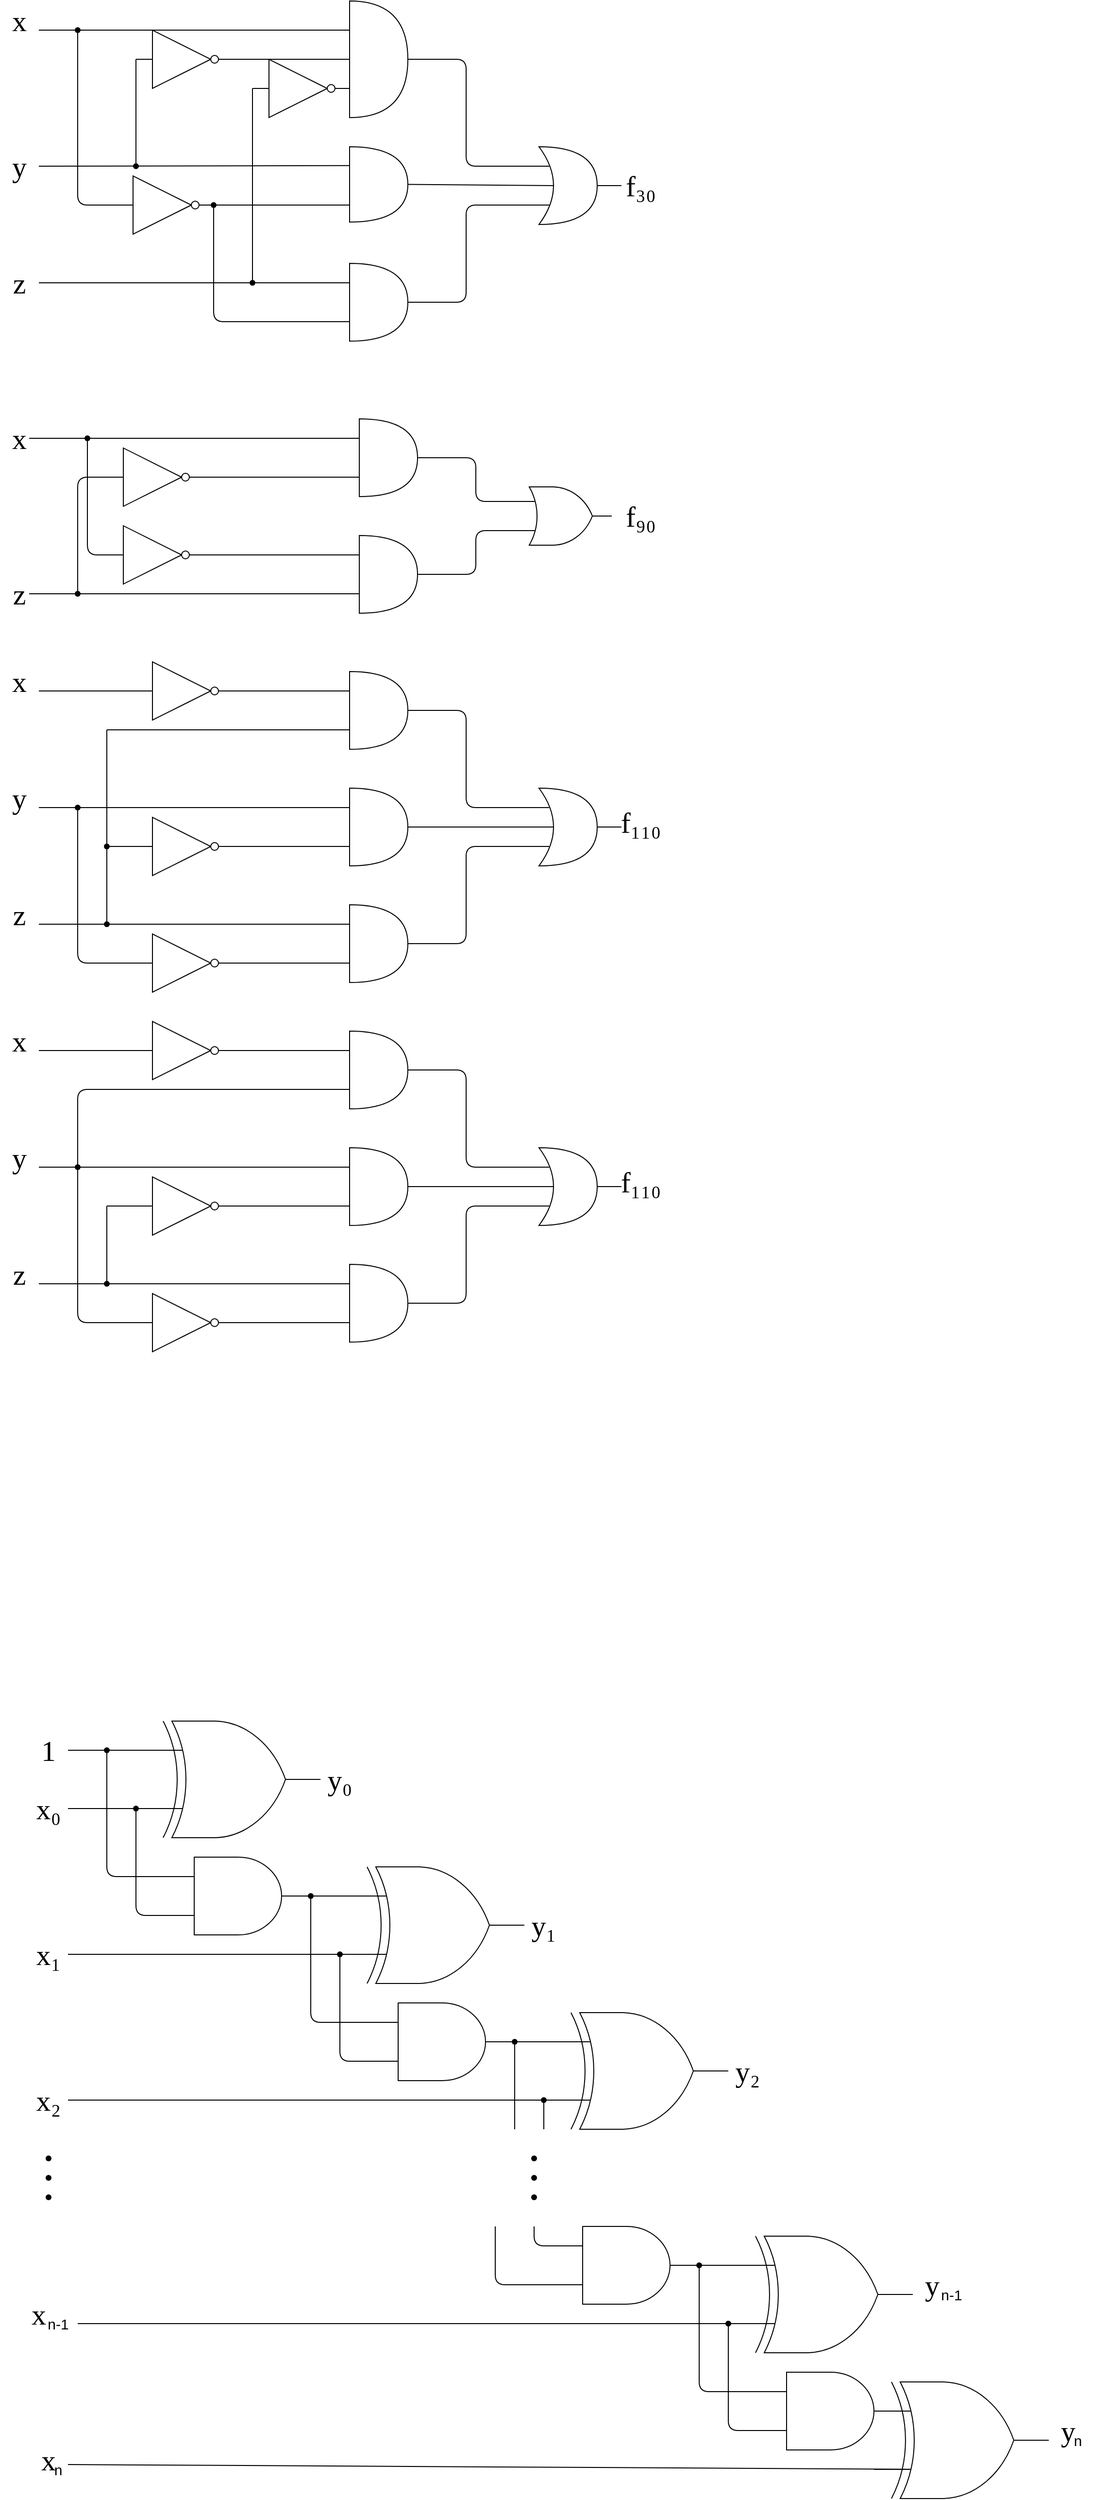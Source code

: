 <mxfile version="14.8.2" type="github">
  <diagram id="0W6Qc_67fqcdbap8SxTc" name="Page-1">
    <mxGraphModel dx="1422" dy="780" grid="1" gridSize="10" guides="1" tooltips="1" connect="1" arrows="1" fold="1" page="1" pageScale="1" pageWidth="1169" pageHeight="1654" math="0" shadow="0">
      <root>
        <mxCell id="0" />
        <mxCell id="1" parent="0" />
        <mxCell id="t_ojbRMO7QkopfVW23T1-268" value="" style="group" parent="1" vertex="1" connectable="0">
          <mxGeometry x="20" y="1770" width="1120" height="800" as="geometry" />
        </mxCell>
        <mxCell id="t_ojbRMO7QkopfVW23T1-8" value="&lt;font style=&quot;font-size: 30px&quot; face=&quot;Times New Roman&quot;&gt;x₀&lt;/font&gt;" style="text;html=1;strokeColor=none;fillColor=none;align=center;verticalAlign=middle;whiteSpace=wrap;rounded=0;shadow=0;sketch=0;" parent="t_ojbRMO7QkopfVW23T1-268" vertex="1">
          <mxGeometry x="10" y="80" width="40" height="20" as="geometry" />
        </mxCell>
        <mxCell id="t_ojbRMO7QkopfVW23T1-33" value="&lt;font style=&quot;font-size: 30px&quot; face=&quot;Times New Roman&quot;&gt;1&lt;/font&gt;" style="text;html=1;strokeColor=none;fillColor=none;align=center;verticalAlign=middle;whiteSpace=wrap;rounded=0;shadow=0;sketch=0;" parent="t_ojbRMO7QkopfVW23T1-268" vertex="1">
          <mxGeometry x="10" y="20" width="40" height="20" as="geometry" />
        </mxCell>
        <mxCell id="t_ojbRMO7QkopfVW23T1-47" value="" style="endArrow=none;html=1;exitX=1;exitY=0.5;exitDx=0;exitDy=0;entryDx=0;entryDy=0;entryPerimeter=0;" parent="t_ojbRMO7QkopfVW23T1-268" source="t_ojbRMO7QkopfVW23T1-33" target="t_ojbRMO7QkopfVW23T1-46" edge="1">
          <mxGeometry width="50" height="50" relative="1" as="geometry">
            <mxPoint x="50" y="40" as="sourcePoint" />
            <mxPoint x="170" y="40" as="targetPoint" />
          </mxGeometry>
        </mxCell>
        <mxCell id="t_ojbRMO7QkopfVW23T1-87" value="" style="group" parent="t_ojbRMO7QkopfVW23T1-268" vertex="1" connectable="0">
          <mxGeometry x="70" width="330" height="280" as="geometry" />
        </mxCell>
        <mxCell id="t_ojbRMO7QkopfVW23T1-68" value="" style="group" parent="t_ojbRMO7QkopfVW23T1-87" vertex="1" connectable="0">
          <mxGeometry x="20" width="310" height="280" as="geometry" />
        </mxCell>
        <mxCell id="t_ojbRMO7QkopfVW23T1-101" value="" style="group" parent="t_ojbRMO7QkopfVW23T1-68" vertex="1" connectable="0">
          <mxGeometry x="40" width="220" height="220" as="geometry" />
        </mxCell>
        <mxCell id="t_ojbRMO7QkopfVW23T1-39" value="" style="verticalLabelPosition=bottom;shadow=0;dashed=0;align=center;html=1;verticalAlign=top;shape=mxgraph.electrical.logic_gates.logic_gate;operation=xor;" parent="t_ojbRMO7QkopfVW23T1-101" vertex="1">
          <mxGeometry width="180" height="120" as="geometry" />
        </mxCell>
        <mxCell id="t_ojbRMO7QkopfVW23T1-40" value="&lt;font style=&quot;font-size: 30px&quot; face=&quot;Times New Roman&quot;&gt;y₀&lt;/font&gt;" style="text;html=1;strokeColor=none;fillColor=none;align=center;verticalAlign=middle;whiteSpace=wrap;rounded=0;shadow=0;sketch=0;" parent="t_ojbRMO7QkopfVW23T1-101" vertex="1">
          <mxGeometry x="180" y="50" width="40" height="20" as="geometry" />
        </mxCell>
        <mxCell id="t_ojbRMO7QkopfVW23T1-44" value="" style="verticalLabelPosition=bottom;shadow=0;dashed=0;align=center;html=1;verticalAlign=top;shape=mxgraph.electrical.logic_gates.logic_gate;operation=and;" parent="t_ojbRMO7QkopfVW23T1-101" vertex="1">
          <mxGeometry x="20" y="140" width="150" height="80" as="geometry" />
        </mxCell>
        <mxCell id="t_ojbRMO7QkopfVW23T1-100" value="" style="group" parent="t_ojbRMO7QkopfVW23T1-87" vertex="1" connectable="0">
          <mxGeometry y="10" width="40" height="150" as="geometry" />
        </mxCell>
        <mxCell id="t_ojbRMO7QkopfVW23T1-46" value="" style="shape=waypoint;sketch=0;fillStyle=solid;size=6;pointerEvents=1;points=[];fillColor=none;resizable=0;rotatable=0;perimeter=centerPerimeter;snapToPoint=1;" parent="t_ojbRMO7QkopfVW23T1-100" vertex="1">
          <mxGeometry width="40" height="40" as="geometry" />
        </mxCell>
        <mxCell id="t_ojbRMO7QkopfVW23T1-37" value="" style="endArrow=none;html=1;exitDx=0;exitDy=0;entryX=0;entryY=0.25;entryDx=0;entryDy=0;entryPerimeter=0;startArrow=none;" parent="t_ojbRMO7QkopfVW23T1-87" source="t_ojbRMO7QkopfVW23T1-46" target="t_ojbRMO7QkopfVW23T1-39" edge="1">
          <mxGeometry width="50" height="50" relative="1" as="geometry">
            <mxPoint x="320" y="300" as="sourcePoint" />
            <mxPoint x="100" y="40" as="targetPoint" />
          </mxGeometry>
        </mxCell>
        <mxCell id="t_ojbRMO7QkopfVW23T1-41" value="" style="endArrow=none;html=1;exitX=0;exitY=0.25;exitDx=0;exitDy=0;exitPerimeter=0;entryX=0.475;entryY=0.65;entryDx=0;entryDy=0;entryPerimeter=0;" parent="t_ojbRMO7QkopfVW23T1-87" source="t_ojbRMO7QkopfVW23T1-44" target="t_ojbRMO7QkopfVW23T1-46" edge="1">
          <mxGeometry width="50" height="50" relative="1" as="geometry">
            <mxPoint x="140" y="160" as="sourcePoint" />
            <mxPoint x="20" y="40" as="targetPoint" />
            <Array as="points">
              <mxPoint x="20" y="160" />
            </Array>
          </mxGeometry>
        </mxCell>
        <mxCell id="t_ojbRMO7QkopfVW23T1-98" value="" style="endArrow=none;html=1;entryDx=0;entryDy=0;entryPerimeter=0;exitX=1;exitY=0.5;exitDx=0;exitDy=0;" parent="t_ojbRMO7QkopfVW23T1-268" source="t_ojbRMO7QkopfVW23T1-8" target="t_ojbRMO7QkopfVW23T1-45" edge="1">
          <mxGeometry width="50" height="50" relative="1" as="geometry">
            <mxPoint x="50" y="90" as="sourcePoint" />
            <mxPoint x="130" y="90" as="targetPoint" />
          </mxGeometry>
        </mxCell>
        <mxCell id="t_ojbRMO7QkopfVW23T1-99" value="" style="group" parent="t_ojbRMO7QkopfVW23T1-268" vertex="1" connectable="0">
          <mxGeometry x="100" y="70" width="40" height="130" as="geometry" />
        </mxCell>
        <mxCell id="t_ojbRMO7QkopfVW23T1-45" value="" style="shape=waypoint;sketch=0;fillStyle=solid;size=6;pointerEvents=1;points=[];fillColor=none;resizable=0;rotatable=0;perimeter=centerPerimeter;snapToPoint=1;" parent="t_ojbRMO7QkopfVW23T1-99" vertex="1">
          <mxGeometry width="40" height="40" as="geometry" />
        </mxCell>
        <mxCell id="t_ojbRMO7QkopfVW23T1-38" value="" style="endArrow=none;html=1;entryX=0;entryY=0.75;entryDx=0;entryDy=0;entryPerimeter=0;exitDx=0;exitDy=0;startArrow=none;" parent="t_ojbRMO7QkopfVW23T1-268" source="t_ojbRMO7QkopfVW23T1-45" target="t_ojbRMO7QkopfVW23T1-39" edge="1">
          <mxGeometry width="50" height="50" relative="1" as="geometry">
            <mxPoint x="-80" y="-1630" as="sourcePoint" />
            <mxPoint x="40" y="-1620" as="targetPoint" />
          </mxGeometry>
        </mxCell>
        <mxCell id="t_ojbRMO7QkopfVW23T1-42" value="" style="endArrow=none;html=1;exitX=0;exitY=0.75;exitDx=0;exitDy=0;exitPerimeter=0;entryX=0.475;entryY=0.65;entryDx=0;entryDy=0;entryPerimeter=0;" parent="t_ojbRMO7QkopfVW23T1-268" source="t_ojbRMO7QkopfVW23T1-44" target="t_ojbRMO7QkopfVW23T1-45" edge="1">
          <mxGeometry width="50" height="50" relative="1" as="geometry">
            <mxPoint x="210" y="200" as="sourcePoint" />
            <mxPoint x="130" y="80" as="targetPoint" />
            <Array as="points">
              <mxPoint x="120" y="200" />
            </Array>
          </mxGeometry>
        </mxCell>
        <mxCell id="t_ojbRMO7QkopfVW23T1-110" value="" style="group" parent="t_ojbRMO7QkopfVW23T1-268" vertex="1" connectable="0">
          <mxGeometry x="280" y="160" width="40" height="150" as="geometry" />
        </mxCell>
        <mxCell id="t_ojbRMO7QkopfVW23T1-111" value="" style="shape=waypoint;sketch=0;fillStyle=solid;size=6;pointerEvents=1;points=[];fillColor=none;resizable=0;rotatable=0;perimeter=centerPerimeter;snapToPoint=1;" parent="t_ojbRMO7QkopfVW23T1-110" vertex="1">
          <mxGeometry width="40" height="40" as="geometry" />
        </mxCell>
        <mxCell id="t_ojbRMO7QkopfVW23T1-120" value="" style="endArrow=none;html=1;entryX=0.6;entryY=0.525;entryDx=0;entryDy=0;entryPerimeter=0;" parent="t_ojbRMO7QkopfVW23T1-268" target="t_ojbRMO7QkopfVW23T1-115" edge="1">
          <mxGeometry width="50" height="50" relative="1" as="geometry">
            <mxPoint x="50" y="240" as="sourcePoint" />
            <mxPoint x="490" y="150" as="targetPoint" />
          </mxGeometry>
        </mxCell>
        <mxCell id="t_ojbRMO7QkopfVW23T1-121" value="&lt;font style=&quot;font-size: 30px&quot; face=&quot;Times New Roman&quot;&gt;x₁&lt;/font&gt;" style="text;html=1;strokeColor=none;fillColor=none;align=center;verticalAlign=middle;whiteSpace=wrap;rounded=0;shadow=0;sketch=0;" parent="t_ojbRMO7QkopfVW23T1-268" vertex="1">
          <mxGeometry x="10" y="230" width="40" height="20" as="geometry" />
        </mxCell>
        <mxCell id="t_ojbRMO7QkopfVW23T1-123" value="" style="group" parent="t_ojbRMO7QkopfVW23T1-268" vertex="1" connectable="0">
          <mxGeometry x="300" y="150" width="260" height="220" as="geometry" />
        </mxCell>
        <mxCell id="t_ojbRMO7QkopfVW23T1-106" value="" style="group" parent="t_ojbRMO7QkopfVW23T1-123" vertex="1" connectable="0">
          <mxGeometry x="40" width="220" height="220" as="geometry" />
        </mxCell>
        <mxCell id="t_ojbRMO7QkopfVW23T1-108" value="&lt;font style=&quot;font-size: 30px&quot; face=&quot;Times New Roman&quot;&gt;y₁&lt;/font&gt;" style="text;html=1;strokeColor=none;fillColor=none;align=center;verticalAlign=middle;whiteSpace=wrap;rounded=0;shadow=0;sketch=0;" parent="t_ojbRMO7QkopfVW23T1-106" vertex="1">
          <mxGeometry x="180" y="50" width="40" height="20" as="geometry" />
        </mxCell>
        <mxCell id="t_ojbRMO7QkopfVW23T1-215" value="" style="group" parent="t_ojbRMO7QkopfVW23T1-106" vertex="1" connectable="0">
          <mxGeometry width="180" height="220" as="geometry" />
        </mxCell>
        <mxCell id="t_ojbRMO7QkopfVW23T1-107" value="" style="verticalLabelPosition=bottom;shadow=0;dashed=0;align=center;html=1;verticalAlign=top;shape=mxgraph.electrical.logic_gates.logic_gate;operation=xor;" parent="t_ojbRMO7QkopfVW23T1-215" vertex="1">
          <mxGeometry width="180" height="120" as="geometry" />
        </mxCell>
        <mxCell id="t_ojbRMO7QkopfVW23T1-109" value="" style="verticalLabelPosition=bottom;shadow=0;dashed=0;align=center;html=1;verticalAlign=top;shape=mxgraph.electrical.logic_gates.logic_gate;operation=and;" parent="t_ojbRMO7QkopfVW23T1-215" vertex="1">
          <mxGeometry x="20" y="140" width="150" height="80" as="geometry" />
        </mxCell>
        <mxCell id="t_ojbRMO7QkopfVW23T1-114" value="" style="group" parent="t_ojbRMO7QkopfVW23T1-123" vertex="1" connectable="0">
          <mxGeometry x="10" y="70" width="40" height="130" as="geometry" />
        </mxCell>
        <mxCell id="t_ojbRMO7QkopfVW23T1-115" value="" style="shape=waypoint;sketch=0;fillStyle=solid;size=6;pointerEvents=1;points=[];fillColor=none;resizable=0;rotatable=0;perimeter=centerPerimeter;snapToPoint=1;" parent="t_ojbRMO7QkopfVW23T1-114" vertex="1">
          <mxGeometry width="40" height="40" as="geometry" />
        </mxCell>
        <mxCell id="t_ojbRMO7QkopfVW23T1-116" value="" style="endArrow=none;html=1;entryX=0;entryY=0.75;entryDx=0;entryDy=0;entryPerimeter=0;exitDx=0;exitDy=0;startArrow=none;" parent="t_ojbRMO7QkopfVW23T1-123" source="t_ojbRMO7QkopfVW23T1-115" target="t_ojbRMO7QkopfVW23T1-107" edge="1">
          <mxGeometry width="50" height="50" relative="1" as="geometry">
            <mxPoint x="-170" y="-1630" as="sourcePoint" />
            <mxPoint x="-50" y="-1620" as="targetPoint" />
          </mxGeometry>
        </mxCell>
        <mxCell id="t_ojbRMO7QkopfVW23T1-117" value="" style="endArrow=none;html=1;exitX=0;exitY=0.75;exitDx=0;exitDy=0;exitPerimeter=0;entryX=0.475;entryY=0.65;entryDx=0;entryDy=0;entryPerimeter=0;" parent="t_ojbRMO7QkopfVW23T1-123" source="t_ojbRMO7QkopfVW23T1-109" target="t_ojbRMO7QkopfVW23T1-115" edge="1">
          <mxGeometry width="50" height="50" relative="1" as="geometry">
            <mxPoint x="120" y="200" as="sourcePoint" />
            <mxPoint x="40" y="80" as="targetPoint" />
            <Array as="points">
              <mxPoint x="30" y="200" />
            </Array>
          </mxGeometry>
        </mxCell>
        <mxCell id="t_ojbRMO7QkopfVW23T1-119" value="" style="endArrow=none;html=1;" parent="t_ojbRMO7QkopfVW23T1-123" source="t_ojbRMO7QkopfVW23T1-107" edge="1">
          <mxGeometry width="50" height="50" relative="1" as="geometry">
            <mxPoint x="140" y="50" as="sourcePoint" />
            <mxPoint x="190" as="targetPoint" />
          </mxGeometry>
        </mxCell>
        <mxCell id="t_ojbRMO7QkopfVW23T1-138" value="" style="group" parent="t_ojbRMO7QkopfVW23T1-268" vertex="1" connectable="0">
          <mxGeometry x="490" y="310" width="40" height="150" as="geometry" />
        </mxCell>
        <mxCell id="t_ojbRMO7QkopfVW23T1-139" value="" style="shape=waypoint;sketch=0;fillStyle=solid;size=6;pointerEvents=1;points=[];fillColor=none;resizable=0;rotatable=0;perimeter=centerPerimeter;snapToPoint=1;" parent="t_ojbRMO7QkopfVW23T1-138" vertex="1">
          <mxGeometry width="40" height="40" as="geometry" />
        </mxCell>
        <mxCell id="t_ojbRMO7QkopfVW23T1-150" value="" style="endArrow=none;html=1;exitDx=0;exitDy=0;entryX=0;entryY=0.25;entryDx=0;entryDy=0;entryPerimeter=0;startArrow=none;" parent="t_ojbRMO7QkopfVW23T1-268" source="t_ojbRMO7QkopfVW23T1-139" target="t_ojbRMO7QkopfVW23T1-142" edge="1">
          <mxGeometry width="50" height="50" relative="1" as="geometry">
            <mxPoint x="710" y="-1040" as="sourcePoint" />
            <mxPoint x="490" y="-1300" as="targetPoint" />
          </mxGeometry>
        </mxCell>
        <mxCell id="t_ojbRMO7QkopfVW23T1-153" value="" style="endArrow=none;html=1;entryX=0.626;entryY=0.456;entryDx=0;entryDy=0;entryPerimeter=0;" parent="t_ojbRMO7QkopfVW23T1-268" target="t_ojbRMO7QkopfVW23T1-146" edge="1">
          <mxGeometry width="50" height="50" relative="1" as="geometry">
            <mxPoint x="50" y="390" as="sourcePoint" />
            <mxPoint x="390" y="420" as="targetPoint" />
          </mxGeometry>
        </mxCell>
        <mxCell id="t_ojbRMO7QkopfVW23T1-154" value="&lt;font style=&quot;font-size: 30px&quot; face=&quot;Times New Roman&quot;&gt;x₂&lt;/font&gt;" style="text;html=1;strokeColor=none;fillColor=none;align=center;verticalAlign=middle;whiteSpace=wrap;rounded=0;shadow=0;sketch=0;" parent="t_ojbRMO7QkopfVW23T1-268" vertex="1">
          <mxGeometry x="10" y="380" width="40" height="20" as="geometry" />
        </mxCell>
        <mxCell id="t_ojbRMO7QkopfVW23T1-145" value="" style="group" parent="t_ojbRMO7QkopfVW23T1-268" vertex="1" connectable="0">
          <mxGeometry x="520" y="370" width="40" height="130" as="geometry" />
        </mxCell>
        <mxCell id="t_ojbRMO7QkopfVW23T1-146" value="" style="shape=waypoint;sketch=0;fillStyle=solid;size=6;pointerEvents=1;points=[];fillColor=none;resizable=0;rotatable=0;perimeter=centerPerimeter;snapToPoint=1;" parent="t_ojbRMO7QkopfVW23T1-145" vertex="1">
          <mxGeometry width="40" height="40" as="geometry" />
        </mxCell>
        <mxCell id="t_ojbRMO7QkopfVW23T1-147" value="" style="endArrow=none;html=1;entryX=0;entryY=0.75;entryDx=0;entryDy=0;entryPerimeter=0;exitDx=0;exitDy=0;startArrow=none;" parent="t_ojbRMO7QkopfVW23T1-268" source="t_ojbRMO7QkopfVW23T1-146" target="t_ojbRMO7QkopfVW23T1-142" edge="1">
          <mxGeometry x="510" y="300" width="50" height="50" as="geometry">
            <mxPoint x="340" y="-1330" as="sourcePoint" />
            <mxPoint x="460" y="-1320" as="targetPoint" />
          </mxGeometry>
        </mxCell>
        <mxCell id="t_ojbRMO7QkopfVW23T1-149" value="" style="endArrow=none;html=1;" parent="t_ojbRMO7QkopfVW23T1-268" source="t_ojbRMO7QkopfVW23T1-142" edge="1">
          <mxGeometry x="510" y="300" width="50" height="50" as="geometry">
            <mxPoint x="650" y="350" as="sourcePoint" />
            <mxPoint x="700" y="300" as="targetPoint" />
          </mxGeometry>
        </mxCell>
        <mxCell id="t_ojbRMO7QkopfVW23T1-160" value="" style="endArrow=none;html=1;" parent="t_ojbRMO7QkopfVW23T1-268" target="t_ojbRMO7QkopfVW23T1-139" edge="1">
          <mxGeometry width="50" height="50" relative="1" as="geometry">
            <mxPoint x="510" y="420" as="sourcePoint" />
            <mxPoint x="320" y="270" as="targetPoint" />
          </mxGeometry>
        </mxCell>
        <mxCell id="t_ojbRMO7QkopfVW23T1-162" value="" style="endArrow=none;html=1;entryX=0.389;entryY=0.386;entryDx=0;entryDy=0;entryPerimeter=0;" parent="t_ojbRMO7QkopfVW23T1-268" target="t_ojbRMO7QkopfVW23T1-146" edge="1">
          <mxGeometry width="50" height="50" relative="1" as="geometry">
            <mxPoint x="540" y="420" as="sourcePoint" />
            <mxPoint x="320" y="270" as="targetPoint" />
          </mxGeometry>
        </mxCell>
        <mxCell id="t_ojbRMO7QkopfVW23T1-163" value="" style="group" parent="t_ojbRMO7QkopfVW23T1-268" vertex="1" connectable="0">
          <mxGeometry x="10" y="430" width="40" height="80" as="geometry" />
        </mxCell>
        <mxCell id="t_ojbRMO7QkopfVW23T1-156" value="" style="shape=waypoint;sketch=0;fillStyle=solid;size=6;pointerEvents=1;points=[];fillColor=none;resizable=0;rotatable=0;perimeter=centerPerimeter;snapToPoint=1;" parent="t_ojbRMO7QkopfVW23T1-163" vertex="1">
          <mxGeometry width="40" height="40" as="geometry" />
        </mxCell>
        <mxCell id="t_ojbRMO7QkopfVW23T1-157" value="" style="shape=waypoint;sketch=0;fillStyle=solid;size=6;pointerEvents=1;points=[];fillColor=none;resizable=0;rotatable=0;perimeter=centerPerimeter;snapToPoint=1;" parent="t_ojbRMO7QkopfVW23T1-163" vertex="1">
          <mxGeometry y="20" width="40" height="40" as="geometry" />
        </mxCell>
        <mxCell id="t_ojbRMO7QkopfVW23T1-158" value="" style="shape=waypoint;sketch=0;fillStyle=solid;size=6;pointerEvents=1;points=[];fillColor=none;resizable=0;rotatable=0;perimeter=centerPerimeter;snapToPoint=1;" parent="t_ojbRMO7QkopfVW23T1-163" vertex="1">
          <mxGeometry y="40" width="40" height="40" as="geometry" />
        </mxCell>
        <mxCell id="t_ojbRMO7QkopfVW23T1-164" value="" style="group" parent="t_ojbRMO7QkopfVW23T1-268" vertex="1" connectable="0">
          <mxGeometry x="510" y="430" width="40" height="80" as="geometry" />
        </mxCell>
        <mxCell id="t_ojbRMO7QkopfVW23T1-165" value="" style="shape=waypoint;sketch=0;fillStyle=solid;size=6;pointerEvents=1;points=[];fillColor=none;resizable=0;rotatable=0;perimeter=centerPerimeter;snapToPoint=1;" parent="t_ojbRMO7QkopfVW23T1-164" vertex="1">
          <mxGeometry width="40" height="40" as="geometry" />
        </mxCell>
        <mxCell id="t_ojbRMO7QkopfVW23T1-166" value="" style="shape=waypoint;sketch=0;fillStyle=solid;size=6;pointerEvents=1;points=[];fillColor=none;resizable=0;rotatable=0;perimeter=centerPerimeter;snapToPoint=1;" parent="t_ojbRMO7QkopfVW23T1-164" vertex="1">
          <mxGeometry y="20" width="40" height="40" as="geometry" />
        </mxCell>
        <mxCell id="t_ojbRMO7QkopfVW23T1-167" value="" style="shape=waypoint;sketch=0;fillStyle=solid;size=6;pointerEvents=1;points=[];fillColor=none;resizable=0;rotatable=0;perimeter=centerPerimeter;snapToPoint=1;" parent="t_ojbRMO7QkopfVW23T1-164" vertex="1">
          <mxGeometry y="40" width="40" height="40" as="geometry" />
        </mxCell>
        <mxCell id="t_ojbRMO7QkopfVW23T1-112" value="" style="endArrow=none;html=1;exitDx=0;exitDy=0;entryX=0;entryY=0.25;entryDx=0;entryDy=0;entryPerimeter=0;startArrow=none;" parent="t_ojbRMO7QkopfVW23T1-268" source="t_ojbRMO7QkopfVW23T1-111" target="t_ojbRMO7QkopfVW23T1-107" edge="1">
          <mxGeometry width="50" height="50" relative="1" as="geometry">
            <mxPoint x="500" y="-1190" as="sourcePoint" />
            <mxPoint x="280" y="-1450" as="targetPoint" />
          </mxGeometry>
        </mxCell>
        <mxCell id="t_ojbRMO7QkopfVW23T1-113" value="" style="endArrow=none;html=1;exitX=0;exitY=0.25;exitDx=0;exitDy=0;exitPerimeter=0;entryX=0.475;entryY=0.65;entryDx=0;entryDy=0;entryPerimeter=0;" parent="t_ojbRMO7QkopfVW23T1-268" source="t_ojbRMO7QkopfVW23T1-109" target="t_ojbRMO7QkopfVW23T1-111" edge="1">
          <mxGeometry width="50" height="50" relative="1" as="geometry">
            <mxPoint x="320" y="-1330" as="sourcePoint" />
            <mxPoint x="200" y="-1450" as="targetPoint" />
            <Array as="points">
              <mxPoint x="300" y="310" />
            </Array>
          </mxGeometry>
        </mxCell>
        <mxCell id="t_ojbRMO7QkopfVW23T1-142" value="" style="verticalLabelPosition=bottom;shadow=0;dashed=0;align=center;html=1;verticalAlign=top;shape=mxgraph.electrical.logic_gates.logic_gate;operation=xor;" parent="t_ojbRMO7QkopfVW23T1-268" vertex="1">
          <mxGeometry x="550" y="300" width="180" height="120" as="geometry" />
        </mxCell>
        <mxCell id="t_ojbRMO7QkopfVW23T1-143" value="&lt;font style=&quot;font-size: 30px&quot; face=&quot;Times New Roman&quot;&gt;y₂&lt;/font&gt;" style="text;html=1;strokeColor=none;fillColor=none;align=center;verticalAlign=middle;whiteSpace=wrap;rounded=0;shadow=0;sketch=0;" parent="t_ojbRMO7QkopfVW23T1-268" vertex="1">
          <mxGeometry x="730" y="350" width="40" height="20" as="geometry" />
        </mxCell>
        <mxCell id="t_ojbRMO7QkopfVW23T1-219" value="" style="verticalLabelPosition=bottom;shadow=0;dashed=0;align=center;html=1;verticalAlign=top;shape=mxgraph.electrical.logic_gates.logic_gate;operation=and;" parent="t_ojbRMO7QkopfVW23T1-268" vertex="1">
          <mxGeometry x="550" y="520" width="150" height="80" as="geometry" />
        </mxCell>
        <mxCell id="t_ojbRMO7QkopfVW23T1-220" value="" style="group" parent="t_ojbRMO7QkopfVW23T1-268" vertex="1" connectable="0">
          <mxGeometry x="680" y="540" width="40" height="150" as="geometry" />
        </mxCell>
        <mxCell id="t_ojbRMO7QkopfVW23T1-221" value="" style="shape=waypoint;sketch=0;fillStyle=solid;size=6;pointerEvents=1;points=[];fillColor=none;resizable=0;rotatable=0;perimeter=centerPerimeter;snapToPoint=1;" parent="t_ojbRMO7QkopfVW23T1-220" vertex="1">
          <mxGeometry width="40" height="40" as="geometry" />
        </mxCell>
        <mxCell id="t_ojbRMO7QkopfVW23T1-224" value="" style="group" parent="t_ojbRMO7QkopfVW23T1-268" vertex="1" connectable="0">
          <mxGeometry x="700" y="530" width="260" height="220" as="geometry" />
        </mxCell>
        <mxCell id="t_ojbRMO7QkopfVW23T1-225" value="" style="group" parent="t_ojbRMO7QkopfVW23T1-224" vertex="1" connectable="0">
          <mxGeometry x="40" width="220" height="220" as="geometry" />
        </mxCell>
        <mxCell id="t_ojbRMO7QkopfVW23T1-227" value="" style="group" parent="t_ojbRMO7QkopfVW23T1-225" vertex="1" connectable="0">
          <mxGeometry width="180" height="220" as="geometry" />
        </mxCell>
        <mxCell id="t_ojbRMO7QkopfVW23T1-228" value="" style="verticalLabelPosition=bottom;shadow=0;dashed=0;align=center;html=1;verticalAlign=top;shape=mxgraph.electrical.logic_gates.logic_gate;operation=xor;" parent="t_ojbRMO7QkopfVW23T1-227" vertex="1">
          <mxGeometry width="180" height="120" as="geometry" />
        </mxCell>
        <mxCell id="t_ojbRMO7QkopfVW23T1-229" value="" style="verticalLabelPosition=bottom;shadow=0;dashed=0;align=center;html=1;verticalAlign=top;shape=mxgraph.electrical.logic_gates.logic_gate;operation=and;" parent="t_ojbRMO7QkopfVW23T1-227" vertex="1">
          <mxGeometry x="20" y="140" width="150" height="80" as="geometry" />
        </mxCell>
        <mxCell id="t_ojbRMO7QkopfVW23T1-230" value="" style="group" parent="t_ojbRMO7QkopfVW23T1-224" vertex="1" connectable="0">
          <mxGeometry x="10" y="70" width="40" height="130" as="geometry" />
        </mxCell>
        <mxCell id="t_ojbRMO7QkopfVW23T1-231" value="" style="shape=waypoint;sketch=0;fillStyle=solid;size=6;pointerEvents=1;points=[];fillColor=none;resizable=0;rotatable=0;perimeter=centerPerimeter;snapToPoint=1;" parent="t_ojbRMO7QkopfVW23T1-230" vertex="1">
          <mxGeometry width="40" height="40" as="geometry" />
        </mxCell>
        <mxCell id="t_ojbRMO7QkopfVW23T1-232" value="" style="endArrow=none;html=1;entryX=0;entryY=0.75;entryDx=0;entryDy=0;entryPerimeter=0;exitDx=0;exitDy=0;startArrow=none;" parent="t_ojbRMO7QkopfVW23T1-224" source="t_ojbRMO7QkopfVW23T1-231" target="t_ojbRMO7QkopfVW23T1-228" edge="1">
          <mxGeometry width="50" height="50" relative="1" as="geometry">
            <mxPoint x="-170" y="-1630" as="sourcePoint" />
            <mxPoint x="-50" y="-1620" as="targetPoint" />
          </mxGeometry>
        </mxCell>
        <mxCell id="t_ojbRMO7QkopfVW23T1-233" value="" style="endArrow=none;html=1;exitX=0;exitY=0.75;exitDx=0;exitDy=0;exitPerimeter=0;entryX=0.475;entryY=0.65;entryDx=0;entryDy=0;entryPerimeter=0;" parent="t_ojbRMO7QkopfVW23T1-224" source="t_ojbRMO7QkopfVW23T1-229" target="t_ojbRMO7QkopfVW23T1-231" edge="1">
          <mxGeometry width="50" height="50" relative="1" as="geometry">
            <mxPoint x="120" y="200" as="sourcePoint" />
            <mxPoint x="40" y="80" as="targetPoint" />
            <Array as="points">
              <mxPoint x="30" y="200" />
            </Array>
          </mxGeometry>
        </mxCell>
        <mxCell id="t_ojbRMO7QkopfVW23T1-234" value="" style="endArrow=none;html=1;" parent="t_ojbRMO7QkopfVW23T1-224" source="t_ojbRMO7QkopfVW23T1-228" edge="1">
          <mxGeometry width="50" height="50" relative="1" as="geometry">
            <mxPoint x="140" y="50" as="sourcePoint" />
            <mxPoint x="190" as="targetPoint" />
          </mxGeometry>
        </mxCell>
        <mxCell id="t_ojbRMO7QkopfVW23T1-236" value="" style="endArrow=none;html=1;exitDx=0;exitDy=0;entryX=0;entryY=0.25;entryDx=0;entryDy=0;entryPerimeter=0;startArrow=none;" parent="t_ojbRMO7QkopfVW23T1-268" target="t_ojbRMO7QkopfVW23T1-239" edge="1">
          <mxGeometry x="410" y="300" width="50" height="50" as="geometry">
            <mxPoint x="910" y="710" as="sourcePoint" />
            <mxPoint x="890" y="-920" as="targetPoint" />
          </mxGeometry>
        </mxCell>
        <mxCell id="t_ojbRMO7QkopfVW23T1-237" value="" style="endArrow=none;html=1;entryX=0.626;entryY=0.456;entryDx=0;entryDy=0;entryPerimeter=0;exitX=1;exitY=0.25;exitDx=0;exitDy=0;" parent="t_ojbRMO7QkopfVW23T1-268" edge="1">
          <mxGeometry x="410" y="300" width="50" height="50" as="geometry">
            <mxPoint x="50" y="765" as="sourcePoint" />
            <mxPoint x="940" y="770" as="targetPoint" />
          </mxGeometry>
        </mxCell>
        <mxCell id="t_ojbRMO7QkopfVW23T1-239" value="" style="verticalLabelPosition=bottom;shadow=0;dashed=0;align=center;html=1;verticalAlign=top;shape=mxgraph.electrical.logic_gates.logic_gate;operation=xor;" parent="t_ojbRMO7QkopfVW23T1-268" vertex="1">
          <mxGeometry x="880" y="680" width="180" height="120" as="geometry" />
        </mxCell>
        <mxCell id="t_ojbRMO7QkopfVW23T1-246" value="" style="endArrow=none;html=1;exitDx=0;exitDy=0;entryX=0;entryY=0.25;entryDx=0;entryDy=0;entryPerimeter=0;startArrow=none;" parent="t_ojbRMO7QkopfVW23T1-268" source="t_ojbRMO7QkopfVW23T1-221" target="t_ojbRMO7QkopfVW23T1-228" edge="1">
          <mxGeometry x="410" y="300" width="50" height="50" as="geometry">
            <mxPoint x="900" y="-810" as="sourcePoint" />
            <mxPoint x="680" y="-1070" as="targetPoint" />
          </mxGeometry>
        </mxCell>
        <mxCell id="t_ojbRMO7QkopfVW23T1-247" value="" style="endArrow=none;html=1;exitX=0;exitY=0.25;exitDx=0;exitDy=0;exitPerimeter=0;entryX=0.475;entryY=0.65;entryDx=0;entryDy=0;entryPerimeter=0;" parent="t_ojbRMO7QkopfVW23T1-268" source="t_ojbRMO7QkopfVW23T1-229" target="t_ojbRMO7QkopfVW23T1-221" edge="1">
          <mxGeometry x="410" y="300" width="50" height="50" as="geometry">
            <mxPoint x="720" y="-950" as="sourcePoint" />
            <mxPoint x="600" y="-1070" as="targetPoint" />
            <Array as="points">
              <mxPoint x="700" y="690" />
            </Array>
          </mxGeometry>
        </mxCell>
        <mxCell id="t_ojbRMO7QkopfVW23T1-250" value="" style="endArrow=none;html=1;entryX=0;entryY=0.25;entryDx=0;entryDy=0;entryPerimeter=0;" parent="t_ojbRMO7QkopfVW23T1-268" target="t_ojbRMO7QkopfVW23T1-219" edge="1">
          <mxGeometry width="50" height="50" relative="1" as="geometry">
            <mxPoint x="530" y="520" as="sourcePoint" />
            <mxPoint x="540" y="540" as="targetPoint" />
            <Array as="points">
              <mxPoint x="530" y="540" />
            </Array>
          </mxGeometry>
        </mxCell>
        <mxCell id="t_ojbRMO7QkopfVW23T1-251" value="" style="endArrow=none;html=1;entryX=0;entryY=0.75;entryDx=0;entryDy=0;entryPerimeter=0;" parent="t_ojbRMO7QkopfVW23T1-268" target="t_ojbRMO7QkopfVW23T1-219" edge="1">
          <mxGeometry width="50" height="50" relative="1" as="geometry">
            <mxPoint x="490" y="520" as="sourcePoint" />
            <mxPoint x="430" y="580" as="targetPoint" />
            <Array as="points">
              <mxPoint x="490" y="580" />
            </Array>
          </mxGeometry>
        </mxCell>
        <mxCell id="t_ojbRMO7QkopfVW23T1-255" value="" style="group" parent="t_ojbRMO7QkopfVW23T1-268" vertex="1" connectable="0">
          <mxGeometry y="600" width="60" height="30" as="geometry" />
        </mxCell>
        <mxCell id="t_ojbRMO7QkopfVW23T1-223" value="&lt;font style=&quot;font-size: 30px&quot; face=&quot;Times New Roman&quot;&gt;x&lt;/font&gt;" style="text;html=1;strokeColor=none;fillColor=none;align=center;verticalAlign=middle;whiteSpace=wrap;rounded=0;shadow=0;sketch=0;" parent="t_ojbRMO7QkopfVW23T1-255" vertex="1">
          <mxGeometry width="40" height="20" as="geometry" />
        </mxCell>
        <mxCell id="t_ojbRMO7QkopfVW23T1-252" value="&lt;font style=&quot;font-size: 15px&quot;&gt;n-1&lt;/font&gt;" style="text;html=1;strokeColor=none;fillColor=none;align=center;verticalAlign=middle;whiteSpace=wrap;rounded=0;" parent="t_ojbRMO7QkopfVW23T1-255" vertex="1">
          <mxGeometry x="20" y="10" width="40" height="20" as="geometry" />
        </mxCell>
        <mxCell id="t_ojbRMO7QkopfVW23T1-222" value="" style="endArrow=none;html=1;entryX=0.6;entryY=0.525;entryDx=0;entryDy=0;entryPerimeter=0;exitX=1;exitY=0.5;exitDx=0;exitDy=0;" parent="t_ojbRMO7QkopfVW23T1-268" source="t_ojbRMO7QkopfVW23T1-252" target="t_ojbRMO7QkopfVW23T1-231" edge="1">
          <mxGeometry x="410" y="300" width="50" height="50" as="geometry">
            <mxPoint x="50" y="620" as="sourcePoint" />
            <mxPoint x="890" y="530" as="targetPoint" />
          </mxGeometry>
        </mxCell>
        <mxCell id="t_ojbRMO7QkopfVW23T1-257" value="" style="group" parent="t_ojbRMO7QkopfVW23T1-268" vertex="1" connectable="0">
          <mxGeometry y="750" width="60" height="30" as="geometry" />
        </mxCell>
        <mxCell id="t_ojbRMO7QkopfVW23T1-267" value="" style="group" parent="t_ojbRMO7QkopfVW23T1-257" vertex="1" connectable="0">
          <mxGeometry x="10" width="50" height="30" as="geometry" />
        </mxCell>
        <mxCell id="t_ojbRMO7QkopfVW23T1-258" value="&lt;font style=&quot;font-size: 30px&quot; face=&quot;Times New Roman&quot;&gt;x&lt;/font&gt;" style="text;html=1;strokeColor=none;fillColor=none;align=center;verticalAlign=middle;whiteSpace=wrap;rounded=0;shadow=0;sketch=0;" parent="t_ojbRMO7QkopfVW23T1-267" vertex="1">
          <mxGeometry width="40" height="20" as="geometry" />
        </mxCell>
        <mxCell id="t_ojbRMO7QkopfVW23T1-259" value="&lt;font style=&quot;font-size: 15px&quot;&gt;n&lt;/font&gt;" style="text;html=1;strokeColor=none;fillColor=none;align=center;verticalAlign=middle;whiteSpace=wrap;rounded=0;" parent="t_ojbRMO7QkopfVW23T1-267" vertex="1">
          <mxGeometry x="10" y="10" width="40" height="20" as="geometry" />
        </mxCell>
        <mxCell id="t_ojbRMO7QkopfVW23T1-260" value="" style="group" parent="t_ojbRMO7QkopfVW23T1-268" vertex="1" connectable="0">
          <mxGeometry x="920" y="570" width="60" height="30" as="geometry" />
        </mxCell>
        <mxCell id="t_ojbRMO7QkopfVW23T1-261" value="&lt;font style=&quot;font-size: 30px&quot; face=&quot;Times New Roman&quot;&gt;y&lt;/font&gt;" style="text;html=1;strokeColor=none;fillColor=none;align=center;verticalAlign=middle;whiteSpace=wrap;rounded=0;shadow=0;sketch=0;" parent="t_ojbRMO7QkopfVW23T1-260" vertex="1">
          <mxGeometry width="40" height="20" as="geometry" />
        </mxCell>
        <mxCell id="t_ojbRMO7QkopfVW23T1-262" value="&lt;font style=&quot;font-size: 15px&quot;&gt;n-1&lt;/font&gt;" style="text;html=1;strokeColor=none;fillColor=none;align=center;verticalAlign=middle;whiteSpace=wrap;rounded=0;" parent="t_ojbRMO7QkopfVW23T1-260" vertex="1">
          <mxGeometry x="20" y="10" width="40" height="20" as="geometry" />
        </mxCell>
        <mxCell id="t_ojbRMO7QkopfVW23T1-264" value="" style="group" parent="t_ojbRMO7QkopfVW23T1-268" vertex="1" connectable="0">
          <mxGeometry x="1060" y="720" width="60" height="30" as="geometry" />
        </mxCell>
        <mxCell id="t_ojbRMO7QkopfVW23T1-265" value="&lt;font style=&quot;font-size: 30px&quot; face=&quot;Times New Roman&quot;&gt;y&lt;/font&gt;" style="text;html=1;strokeColor=none;fillColor=none;align=center;verticalAlign=middle;whiteSpace=wrap;rounded=0;shadow=0;sketch=0;" parent="t_ojbRMO7QkopfVW23T1-264" vertex="1">
          <mxGeometry width="40" height="20" as="geometry" />
        </mxCell>
        <mxCell id="t_ojbRMO7QkopfVW23T1-266" value="&lt;font style=&quot;font-size: 15px&quot;&gt;n&lt;/font&gt;" style="text;html=1;strokeColor=none;fillColor=none;align=center;verticalAlign=middle;whiteSpace=wrap;rounded=0;" parent="t_ojbRMO7QkopfVW23T1-264" vertex="1">
          <mxGeometry x="10" y="10" width="40" height="20" as="geometry" />
        </mxCell>
        <mxCell id="t_ojbRMO7QkopfVW23T1-269" value="" style="group" parent="1" vertex="1" connectable="0">
          <mxGeometry y="430" width="680" height="200" as="geometry" />
        </mxCell>
        <mxCell id="t_ojbRMO7QkopfVW23T1-270" value="" style="endArrow=none;html=1;entryX=0;entryY=0.25;entryDx=0;entryDy=0;entryPerimeter=0;startArrow=none;" parent="t_ojbRMO7QkopfVW23T1-269" source="t_ojbRMO7QkopfVW23T1-286" target="t_ojbRMO7QkopfVW23T1-274" edge="1">
          <mxGeometry width="50" height="50" relative="1" as="geometry">
            <mxPoint x="30" y="20" as="sourcePoint" />
            <mxPoint x="370" y="15" as="targetPoint" />
          </mxGeometry>
        </mxCell>
        <mxCell id="t_ojbRMO7QkopfVW23T1-271" value="" style="verticalLabelPosition=bottom;shadow=0;dashed=0;align=center;html=1;verticalAlign=top;shape=mxgraph.electrical.logic_gates.inverter_2;sketch=0;strokeColor=#000000;fillColor=#ffffff;" parent="t_ojbRMO7QkopfVW23T1-269" vertex="1">
          <mxGeometry x="110" y="110" width="100" height="60" as="geometry" />
        </mxCell>
        <mxCell id="t_ojbRMO7QkopfVW23T1-272" value="" style="verticalLabelPosition=bottom;shadow=0;dashed=0;align=center;html=1;verticalAlign=top;shape=mxgraph.electrical.logic_gates.logic_gate;operation=or;sketch=0;strokeColor=#000000;fillColor=#ffffff;" parent="t_ojbRMO7QkopfVW23T1-269" vertex="1">
          <mxGeometry x="530" y="70" width="100" height="60" as="geometry" />
        </mxCell>
        <mxCell id="t_ojbRMO7QkopfVW23T1-273" value="" style="verticalLabelPosition=bottom;shadow=0;dashed=0;align=center;html=1;verticalAlign=top;shape=mxgraph.electrical.logic_gates.inverter_2;sketch=0;strokeColor=#000000;fillColor=#ffffff;" parent="t_ojbRMO7QkopfVW23T1-269" vertex="1">
          <mxGeometry x="110" y="30" width="100" height="60" as="geometry" />
        </mxCell>
        <mxCell id="t_ojbRMO7QkopfVW23T1-274" value="" style="shape=or;whiteSpace=wrap;html=1;shadow=0;sketch=0;strokeColor=#000000;fillColor=#ffffff;" parent="t_ojbRMO7QkopfVW23T1-269" vertex="1">
          <mxGeometry x="370" width="60" height="80" as="geometry" />
        </mxCell>
        <mxCell id="t_ojbRMO7QkopfVW23T1-275" value="" style="endArrow=none;html=1;entryX=0;entryY=0.25;entryDx=0;entryDy=0;entryPerimeter=0;exitX=1;exitY=0.5;exitDx=0;exitDy=0;exitPerimeter=0;" parent="t_ojbRMO7QkopfVW23T1-269" source="t_ojbRMO7QkopfVW23T1-271" target="t_ojbRMO7QkopfVW23T1-276" edge="1">
          <mxGeometry width="50" height="50" relative="1" as="geometry">
            <mxPoint x="250" y="140" as="sourcePoint" />
            <mxPoint x="370" y="135" as="targetPoint" />
          </mxGeometry>
        </mxCell>
        <mxCell id="t_ojbRMO7QkopfVW23T1-276" value="" style="shape=or;whiteSpace=wrap;html=1;shadow=0;sketch=0;strokeColor=#000000;fillColor=#ffffff;" parent="t_ojbRMO7QkopfVW23T1-269" vertex="1">
          <mxGeometry x="370" y="120" width="60" height="80" as="geometry" />
        </mxCell>
        <mxCell id="t_ojbRMO7QkopfVW23T1-277" value="" style="endArrow=none;html=1;exitX=0;exitY=0.5;exitDx=0;exitDy=0;exitPerimeter=0;" parent="t_ojbRMO7QkopfVW23T1-269" source="t_ojbRMO7QkopfVW23T1-271" edge="1">
          <mxGeometry width="50" height="50" relative="1" as="geometry">
            <mxPoint x="260" y="250" as="sourcePoint" />
            <mxPoint x="90" y="20" as="targetPoint" />
            <Array as="points">
              <mxPoint x="90" y="140" />
            </Array>
          </mxGeometry>
        </mxCell>
        <mxCell id="t_ojbRMO7QkopfVW23T1-278" value="" style="endArrow=none;html=1;entryX=0;entryY=0.75;entryDx=0;entryDy=0;entryPerimeter=0;exitX=1;exitY=0.5;exitDx=0;exitDy=0;exitPerimeter=0;" parent="t_ojbRMO7QkopfVW23T1-269" source="t_ojbRMO7QkopfVW23T1-273" target="t_ojbRMO7QkopfVW23T1-274" edge="1">
          <mxGeometry width="50" height="50" relative="1" as="geometry">
            <mxPoint x="210" y="60" as="sourcePoint" />
            <mxPoint x="360" y="59.5" as="targetPoint" />
          </mxGeometry>
        </mxCell>
        <mxCell id="t_ojbRMO7QkopfVW23T1-279" value="" style="endArrow=none;html=1;entryX=0;entryY=0.75;entryDx=0;entryDy=0;entryPerimeter=0;" parent="t_ojbRMO7QkopfVW23T1-269" target="t_ojbRMO7QkopfVW23T1-276" edge="1">
          <mxGeometry width="50" height="50" relative="1" as="geometry">
            <mxPoint x="30" y="180" as="sourcePoint" />
            <mxPoint x="310" y="200" as="targetPoint" />
          </mxGeometry>
        </mxCell>
        <mxCell id="t_ojbRMO7QkopfVW23T1-280" value="" style="endArrow=none;html=1;exitX=0;exitY=0.5;exitDx=0;exitDy=0;exitPerimeter=0;" parent="t_ojbRMO7QkopfVW23T1-269" source="t_ojbRMO7QkopfVW23T1-273" edge="1">
          <mxGeometry width="50" height="50" relative="1" as="geometry">
            <mxPoint x="120" y="150" as="sourcePoint" />
            <mxPoint x="80" y="180" as="targetPoint" />
            <Array as="points">
              <mxPoint x="80" y="60" />
            </Array>
          </mxGeometry>
        </mxCell>
        <mxCell id="t_ojbRMO7QkopfVW23T1-281" value="" style="endArrow=none;html=1;entryX=0;entryY=0.25;entryDx=0;entryDy=0;entryPerimeter=0;exitX=1;exitY=0.5;exitDx=0;exitDy=0;exitPerimeter=0;" parent="t_ojbRMO7QkopfVW23T1-269" source="t_ojbRMO7QkopfVW23T1-274" target="t_ojbRMO7QkopfVW23T1-272" edge="1">
          <mxGeometry width="50" height="50" relative="1" as="geometry">
            <mxPoint x="260" y="250" as="sourcePoint" />
            <mxPoint x="310" y="200" as="targetPoint" />
            <Array as="points">
              <mxPoint x="490" y="40" />
              <mxPoint x="490" y="85" />
            </Array>
          </mxGeometry>
        </mxCell>
        <mxCell id="t_ojbRMO7QkopfVW23T1-282" value="" style="endArrow=none;html=1;entryX=0;entryY=0.75;entryDx=0;entryDy=0;entryPerimeter=0;exitX=1;exitY=0.5;exitDx=0;exitDy=0;exitPerimeter=0;" parent="t_ojbRMO7QkopfVW23T1-269" source="t_ojbRMO7QkopfVW23T1-276" target="t_ojbRMO7QkopfVW23T1-272" edge="1">
          <mxGeometry width="50" height="50" relative="1" as="geometry">
            <mxPoint x="440" y="50" as="sourcePoint" />
            <mxPoint x="540" y="95" as="targetPoint" />
            <Array as="points">
              <mxPoint x="490" y="160" />
              <mxPoint x="490" y="115" />
            </Array>
          </mxGeometry>
        </mxCell>
        <mxCell id="t_ojbRMO7QkopfVW23T1-283" value="&lt;font style=&quot;font-size: 30px&quot; face=&quot;Times New Roman&quot;&gt;x&lt;/font&gt;" style="text;html=1;strokeColor=none;fillColor=none;align=center;verticalAlign=middle;whiteSpace=wrap;rounded=0;shadow=0;sketch=0;" parent="t_ojbRMO7QkopfVW23T1-269" vertex="1">
          <mxGeometry y="10" width="40" height="20" as="geometry" />
        </mxCell>
        <mxCell id="t_ojbRMO7QkopfVW23T1-284" value="&lt;font style=&quot;font-size: 30px&quot; face=&quot;Times New Roman&quot;&gt;z&lt;/font&gt;" style="text;html=1;strokeColor=none;fillColor=none;align=center;verticalAlign=middle;whiteSpace=wrap;rounded=0;shadow=0;sketch=0;" parent="t_ojbRMO7QkopfVW23T1-269" vertex="1">
          <mxGeometry y="170" width="40" height="20" as="geometry" />
        </mxCell>
        <mxCell id="t_ojbRMO7QkopfVW23T1-285" value="&lt;div style=&quot;font-size: 30px&quot;&gt;&lt;font style=&quot;font-size: 30px&quot; face=&quot;Times New Roman&quot;&gt;f₉₀&lt;/font&gt;&lt;/div&gt;" style="text;html=1;strokeColor=none;fillColor=none;align=center;verticalAlign=middle;whiteSpace=wrap;rounded=0;shadow=0;sketch=0;" parent="t_ojbRMO7QkopfVW23T1-269" vertex="1">
          <mxGeometry x="640" y="90" width="40" height="20" as="geometry" />
        </mxCell>
        <mxCell id="t_ojbRMO7QkopfVW23T1-286" value="" style="shape=waypoint;sketch=0;fillStyle=solid;size=6;pointerEvents=1;points=[];fillColor=none;resizable=0;rotatable=0;perimeter=centerPerimeter;snapToPoint=1;" parent="t_ojbRMO7QkopfVW23T1-269" vertex="1">
          <mxGeometry x="70" width="40" height="40" as="geometry" />
        </mxCell>
        <mxCell id="t_ojbRMO7QkopfVW23T1-287" value="" style="endArrow=none;html=1;entryDx=0;entryDy=0;entryPerimeter=0;" parent="t_ojbRMO7QkopfVW23T1-269" target="t_ojbRMO7QkopfVW23T1-286" edge="1">
          <mxGeometry width="50" height="50" relative="1" as="geometry">
            <mxPoint x="30" y="20" as="sourcePoint" />
            <mxPoint x="370" y="20" as="targetPoint" />
          </mxGeometry>
        </mxCell>
        <mxCell id="t_ojbRMO7QkopfVW23T1-288" value="" style="shape=waypoint;sketch=0;fillStyle=solid;size=6;pointerEvents=1;points=[];fillColor=none;resizable=0;rotatable=0;perimeter=centerPerimeter;snapToPoint=1;" parent="t_ojbRMO7QkopfVW23T1-269" vertex="1">
          <mxGeometry x="60" y="160" width="40" height="40" as="geometry" />
        </mxCell>
        <mxCell id="t_ojbRMO7QkopfVW23T1-289" value="" style="group" parent="1" vertex="1" connectable="0">
          <mxGeometry y="680" width="615" height="330" as="geometry" />
        </mxCell>
        <mxCell id="t_ojbRMO7QkopfVW23T1-290" value="" style="shape=xor;whiteSpace=wrap;html=1;" parent="t_ojbRMO7QkopfVW23T1-289" vertex="1">
          <mxGeometry x="555" y="130" width="60" height="80" as="geometry" />
        </mxCell>
        <mxCell id="t_ojbRMO7QkopfVW23T1-291" value="" style="shape=or;whiteSpace=wrap;html=1;" parent="t_ojbRMO7QkopfVW23T1-289" vertex="1">
          <mxGeometry x="360" y="10" width="60" height="80" as="geometry" />
        </mxCell>
        <mxCell id="t_ojbRMO7QkopfVW23T1-292" value="&lt;font style=&quot;font-size: 30px&quot; face=&quot;Times New Roman&quot;&gt;x&lt;/font&gt;" style="text;html=1;strokeColor=none;fillColor=none;align=center;verticalAlign=middle;whiteSpace=wrap;rounded=0;shadow=0;sketch=0;" parent="t_ojbRMO7QkopfVW23T1-289" vertex="1">
          <mxGeometry y="10" width="40" height="20" as="geometry" />
        </mxCell>
        <mxCell id="t_ojbRMO7QkopfVW23T1-293" value="&lt;font style=&quot;font-size: 30px&quot; face=&quot;Times New Roman&quot;&gt;z&lt;/font&gt;" style="text;html=1;strokeColor=none;fillColor=none;align=center;verticalAlign=middle;whiteSpace=wrap;rounded=0;shadow=0;sketch=0;" parent="t_ojbRMO7QkopfVW23T1-289" vertex="1">
          <mxGeometry y="250" width="40" height="20" as="geometry" />
        </mxCell>
        <mxCell id="t_ojbRMO7QkopfVW23T1-294" value="&lt;font style=&quot;font-size: 30px&quot; face=&quot;Times New Roman&quot;&gt;y&lt;/font&gt;" style="text;html=1;strokeColor=none;fillColor=none;align=center;verticalAlign=middle;whiteSpace=wrap;rounded=0;shadow=0;sketch=0;" parent="t_ojbRMO7QkopfVW23T1-289" vertex="1">
          <mxGeometry y="130" width="40" height="20" as="geometry" />
        </mxCell>
        <mxCell id="t_ojbRMO7QkopfVW23T1-295" value="" style="endArrow=none;html=1;entryX=0;entryY=0.25;entryDx=0;entryDy=0;entryPerimeter=0;exitX=1;exitY=0.5;exitDx=0;exitDy=0;exitPerimeter=0;" parent="t_ojbRMO7QkopfVW23T1-289" source="t_ojbRMO7QkopfVW23T1-296" target="t_ojbRMO7QkopfVW23T1-291" edge="1">
          <mxGeometry width="50" height="50" relative="1" as="geometry">
            <mxPoint x="140" y="30" as="sourcePoint" />
            <mxPoint x="460" y="150" as="targetPoint" />
          </mxGeometry>
        </mxCell>
        <mxCell id="t_ojbRMO7QkopfVW23T1-296" value="" style="verticalLabelPosition=bottom;shadow=0;dashed=0;align=center;html=1;verticalAlign=top;shape=mxgraph.electrical.logic_gates.inverter_2;sketch=0;strokeColor=#000000;fillColor=#ffffff;" parent="t_ojbRMO7QkopfVW23T1-289" vertex="1">
          <mxGeometry x="140" width="100" height="60" as="geometry" />
        </mxCell>
        <mxCell id="t_ojbRMO7QkopfVW23T1-297" value="" style="endArrow=none;html=1;entryX=1;entryY=1;entryDx=0;entryDy=0;exitX=0;exitY=0.25;exitDx=0;exitDy=0;exitPerimeter=0;" parent="t_ojbRMO7QkopfVW23T1-289" source="t_ojbRMO7QkopfVW23T1-298" target="t_ojbRMO7QkopfVW23T1-294" edge="1">
          <mxGeometry width="50" height="50" relative="1" as="geometry">
            <mxPoint x="350" y="110" as="sourcePoint" />
            <mxPoint x="460" y="30" as="targetPoint" />
          </mxGeometry>
        </mxCell>
        <mxCell id="t_ojbRMO7QkopfVW23T1-298" value="" style="shape=or;whiteSpace=wrap;html=1;" parent="t_ojbRMO7QkopfVW23T1-289" vertex="1">
          <mxGeometry x="360" y="130" width="60" height="80" as="geometry" />
        </mxCell>
        <mxCell id="t_ojbRMO7QkopfVW23T1-299" value="" style="shape=or;whiteSpace=wrap;html=1;" parent="t_ojbRMO7QkopfVW23T1-289" vertex="1">
          <mxGeometry x="360" y="250" width="60" height="80" as="geometry" />
        </mxCell>
        <mxCell id="t_ojbRMO7QkopfVW23T1-300" value="" style="verticalLabelPosition=bottom;shadow=0;dashed=0;align=center;html=1;verticalAlign=top;shape=mxgraph.electrical.logic_gates.inverter_2;sketch=0;strokeColor=#000000;fillColor=#ffffff;" parent="t_ojbRMO7QkopfVW23T1-289" vertex="1">
          <mxGeometry x="140" y="160" width="100" height="60" as="geometry" />
        </mxCell>
        <mxCell id="t_ojbRMO7QkopfVW23T1-301" value="" style="endArrow=none;html=1;exitX=0;exitY=0.5;exitDx=0;exitDy=0;exitPerimeter=0;" parent="t_ojbRMO7QkopfVW23T1-289" source="t_ojbRMO7QkopfVW23T1-300" edge="1">
          <mxGeometry width="50" height="50" relative="1" as="geometry">
            <mxPoint x="410" y="80" as="sourcePoint" />
            <mxPoint x="110" y="190" as="targetPoint" />
          </mxGeometry>
        </mxCell>
        <mxCell id="t_ojbRMO7QkopfVW23T1-302" value="" style="endArrow=none;html=1;exitX=1;exitY=0.5;exitDx=0;exitDy=0;exitPerimeter=0;entryX=0;entryY=0.75;entryDx=0;entryDy=0;entryPerimeter=0;" parent="t_ojbRMO7QkopfVW23T1-289" source="t_ojbRMO7QkopfVW23T1-300" target="t_ojbRMO7QkopfVW23T1-298" edge="1">
          <mxGeometry width="50" height="50" relative="1" as="geometry">
            <mxPoint x="410" y="80" as="sourcePoint" />
            <mxPoint x="460" y="30" as="targetPoint" />
          </mxGeometry>
        </mxCell>
        <mxCell id="t_ojbRMO7QkopfVW23T1-303" value="" style="endArrow=none;html=1;exitX=0;exitY=0.5;exitDx=0;exitDy=0;exitPerimeter=0;" parent="t_ojbRMO7QkopfVW23T1-289" source="t_ojbRMO7QkopfVW23T1-318" edge="1">
          <mxGeometry width="50" height="50" relative="1" as="geometry">
            <mxPoint x="410" y="80" as="sourcePoint" />
            <mxPoint x="80" y="150" as="targetPoint" />
            <Array as="points">
              <mxPoint x="80" y="310" />
            </Array>
          </mxGeometry>
        </mxCell>
        <mxCell id="t_ojbRMO7QkopfVW23T1-304" value="" style="endArrow=none;html=1;exitDx=0;exitDy=0;exitPerimeter=0;startArrow=none;" parent="t_ojbRMO7QkopfVW23T1-289" source="t_ojbRMO7QkopfVW23T1-314" edge="1">
          <mxGeometry width="50" height="50" relative="1" as="geometry">
            <mxPoint x="410" y="80" as="sourcePoint" />
            <mxPoint x="110" y="270" as="targetPoint" />
          </mxGeometry>
        </mxCell>
        <mxCell id="t_ojbRMO7QkopfVW23T1-305" value="" style="endArrow=none;html=1;exitX=1;exitY=1;exitDx=0;exitDy=0;" parent="t_ojbRMO7QkopfVW23T1-289" source="t_ojbRMO7QkopfVW23T1-293" edge="1">
          <mxGeometry width="50" height="50" relative="1" as="geometry">
            <mxPoint x="410" y="80" as="sourcePoint" />
            <mxPoint x="110" y="270" as="targetPoint" />
          </mxGeometry>
        </mxCell>
        <mxCell id="t_ojbRMO7QkopfVW23T1-306" value="" style="endArrow=none;html=1;startArrow=none;" parent="t_ojbRMO7QkopfVW23T1-289" source="t_ojbRMO7QkopfVW23T1-312" edge="1">
          <mxGeometry width="50" height="50" relative="1" as="geometry">
            <mxPoint x="110" y="270" as="sourcePoint" />
            <mxPoint x="110" y="70" as="targetPoint" />
          </mxGeometry>
        </mxCell>
        <mxCell id="t_ojbRMO7QkopfVW23T1-307" value="" style="endArrow=none;html=1;exitX=0;exitY=0.75;exitDx=0;exitDy=0;exitPerimeter=0;" parent="t_ojbRMO7QkopfVW23T1-289" source="t_ojbRMO7QkopfVW23T1-291" edge="1">
          <mxGeometry width="50" height="50" relative="1" as="geometry">
            <mxPoint x="120" y="280" as="sourcePoint" />
            <mxPoint x="110" y="70" as="targetPoint" />
          </mxGeometry>
        </mxCell>
        <mxCell id="t_ojbRMO7QkopfVW23T1-308" value="" style="endArrow=none;html=1;entryX=1;entryY=0.5;entryDx=0;entryDy=0;entryPerimeter=0;exitX=0.175;exitY=0.25;exitDx=0;exitDy=0;exitPerimeter=0;" parent="t_ojbRMO7QkopfVW23T1-289" source="t_ojbRMO7QkopfVW23T1-290" target="t_ojbRMO7QkopfVW23T1-291" edge="1">
          <mxGeometry width="50" height="50" relative="1" as="geometry">
            <mxPoint x="410" y="80" as="sourcePoint" />
            <mxPoint x="460" y="30" as="targetPoint" />
            <Array as="points">
              <mxPoint x="480" y="150" />
              <mxPoint x="480" y="50" />
            </Array>
          </mxGeometry>
        </mxCell>
        <mxCell id="t_ojbRMO7QkopfVW23T1-309" value="" style="endArrow=none;html=1;entryX=1;entryY=0.5;entryDx=0;entryDy=0;entryPerimeter=0;exitX=0.25;exitY=0.5;exitDx=0;exitDy=0;exitPerimeter=0;" parent="t_ojbRMO7QkopfVW23T1-289" source="t_ojbRMO7QkopfVW23T1-290" target="t_ojbRMO7QkopfVW23T1-298" edge="1">
          <mxGeometry width="50" height="50" relative="1" as="geometry">
            <mxPoint x="575.5" y="160" as="sourcePoint" />
            <mxPoint x="430" y="60" as="targetPoint" />
          </mxGeometry>
        </mxCell>
        <mxCell id="t_ojbRMO7QkopfVW23T1-310" value="" style="endArrow=none;html=1;entryX=1;entryY=0.5;entryDx=0;entryDy=0;entryPerimeter=0;exitX=0.175;exitY=0.75;exitDx=0;exitDy=0;exitPerimeter=0;" parent="t_ojbRMO7QkopfVW23T1-289" source="t_ojbRMO7QkopfVW23T1-290" target="t_ojbRMO7QkopfVW23T1-299" edge="1">
          <mxGeometry width="50" height="50" relative="1" as="geometry">
            <mxPoint x="580" y="180" as="sourcePoint" />
            <mxPoint x="430" y="180" as="targetPoint" />
            <Array as="points">
              <mxPoint x="480" y="190" />
              <mxPoint x="480" y="290" />
            </Array>
          </mxGeometry>
        </mxCell>
        <mxCell id="t_ojbRMO7QkopfVW23T1-311" value="" style="shape=waypoint;sketch=0;fillStyle=solid;size=6;pointerEvents=1;points=[];fillColor=none;resizable=0;rotatable=0;perimeter=centerPerimeter;snapToPoint=1;" parent="t_ojbRMO7QkopfVW23T1-289" vertex="1">
          <mxGeometry x="60" y="130" width="40" height="40" as="geometry" />
        </mxCell>
        <mxCell id="t_ojbRMO7QkopfVW23T1-312" value="" style="shape=waypoint;sketch=0;fillStyle=solid;size=6;pointerEvents=1;points=[];fillColor=none;resizable=0;rotatable=0;perimeter=centerPerimeter;snapToPoint=1;" parent="t_ojbRMO7QkopfVW23T1-289" vertex="1">
          <mxGeometry x="90" y="170" width="40" height="40" as="geometry" />
        </mxCell>
        <mxCell id="t_ojbRMO7QkopfVW23T1-313" value="" style="endArrow=none;html=1;" parent="t_ojbRMO7QkopfVW23T1-289" target="t_ojbRMO7QkopfVW23T1-312" edge="1">
          <mxGeometry width="50" height="50" relative="1" as="geometry">
            <mxPoint x="110" y="270" as="sourcePoint" />
            <mxPoint x="110" y="70" as="targetPoint" />
          </mxGeometry>
        </mxCell>
        <mxCell id="t_ojbRMO7QkopfVW23T1-314" value="" style="shape=waypoint;sketch=0;fillStyle=solid;size=6;pointerEvents=1;points=[];fillColor=none;resizable=0;rotatable=0;perimeter=centerPerimeter;snapToPoint=1;" parent="t_ojbRMO7QkopfVW23T1-289" vertex="1">
          <mxGeometry x="90" y="250" width="40" height="40" as="geometry" />
        </mxCell>
        <mxCell id="t_ojbRMO7QkopfVW23T1-315" value="" style="endArrow=none;html=1;exitX=0;exitY=0.25;exitDx=0;exitDy=0;exitPerimeter=0;" parent="t_ojbRMO7QkopfVW23T1-289" source="t_ojbRMO7QkopfVW23T1-299" target="t_ojbRMO7QkopfVW23T1-314" edge="1">
          <mxGeometry width="50" height="50" relative="1" as="geometry">
            <mxPoint x="360" y="270" as="sourcePoint" />
            <mxPoint x="110" y="270" as="targetPoint" />
          </mxGeometry>
        </mxCell>
        <mxCell id="t_ojbRMO7QkopfVW23T1-316" value="" style="endArrow=none;html=1;entryX=0;entryY=0.5;entryDx=0;entryDy=0;entryPerimeter=0;exitX=1;exitY=1;exitDx=0;exitDy=0;" parent="t_ojbRMO7QkopfVW23T1-289" source="t_ojbRMO7QkopfVW23T1-292" target="t_ojbRMO7QkopfVW23T1-296" edge="1">
          <mxGeometry width="50" height="50" relative="1" as="geometry">
            <mxPoint x="370" y="80" as="sourcePoint" />
            <mxPoint x="420" y="30" as="targetPoint" />
          </mxGeometry>
        </mxCell>
        <mxCell id="t_ojbRMO7QkopfVW23T1-317" value="" style="group" parent="1" vertex="1" connectable="0">
          <mxGeometry x="140" y="835" width="540" height="185" as="geometry" />
        </mxCell>
        <mxCell id="t_ojbRMO7QkopfVW23T1-318" value="" style="verticalLabelPosition=bottom;shadow=0;dashed=0;align=center;html=1;verticalAlign=top;shape=mxgraph.electrical.logic_gates.inverter_2;sketch=0;strokeColor=#000000;fillColor=#ffffff;" parent="t_ojbRMO7QkopfVW23T1-317" vertex="1">
          <mxGeometry y="125" width="100" height="60" as="geometry" />
        </mxCell>
        <mxCell id="t_ojbRMO7QkopfVW23T1-319" value="&lt;div style=&quot;font-size: 30px&quot;&gt;&lt;font style=&quot;font-size: 30px&quot; face=&quot;Times New Roman&quot;&gt;f₁₁₀&lt;/font&gt;&lt;/div&gt;" style="text;html=1;strokeColor=none;fillColor=none;align=center;verticalAlign=middle;whiteSpace=wrap;rounded=0;shadow=0;sketch=0;" parent="t_ojbRMO7QkopfVW23T1-317" vertex="1">
          <mxGeometry x="500" width="40" height="20" as="geometry" />
        </mxCell>
        <mxCell id="t_ojbRMO7QkopfVW23T1-320" value="" style="endArrow=none;html=1;exitX=1;exitY=0.5;exitDx=0;exitDy=0;exitPerimeter=0;entryX=0;entryY=0.75;entryDx=0;entryDy=0;" parent="1" source="t_ojbRMO7QkopfVW23T1-290" target="t_ojbRMO7QkopfVW23T1-319" edge="1">
          <mxGeometry width="50" height="50" relative="1" as="geometry">
            <mxPoint x="610" y="850" as="sourcePoint" />
            <mxPoint x="330" y="700" as="targetPoint" />
          </mxGeometry>
        </mxCell>
        <mxCell id="t_ojbRMO7QkopfVW23T1-321" value="" style="endArrow=none;html=1;entryX=1;entryY=0.5;entryDx=0;entryDy=0;entryPerimeter=0;exitX=0;exitY=0.75;exitDx=0;exitDy=0;exitPerimeter=0;" parent="1" source="t_ojbRMO7QkopfVW23T1-299" target="t_ojbRMO7QkopfVW23T1-318" edge="1">
          <mxGeometry width="50" height="50" relative="1" as="geometry">
            <mxPoint x="410" y="760" as="sourcePoint" />
            <mxPoint x="460" y="710" as="targetPoint" />
          </mxGeometry>
        </mxCell>
        <mxCell id="t_ojbRMO7QkopfVW23T1-322" value="" style="group" parent="1" vertex="1" connectable="0">
          <mxGeometry width="680" height="350" as="geometry" />
        </mxCell>
        <mxCell id="t_ojbRMO7QkopfVW23T1-323" value="" style="shape=xor;whiteSpace=wrap;html=1;" parent="t_ojbRMO7QkopfVW23T1-322" vertex="1">
          <mxGeometry x="555" y="150" width="60" height="80" as="geometry" />
        </mxCell>
        <mxCell id="t_ojbRMO7QkopfVW23T1-324" value="" style="shape=or;whiteSpace=wrap;html=1;" parent="t_ojbRMO7QkopfVW23T1-322" vertex="1">
          <mxGeometry x="360" width="60" height="120" as="geometry" />
        </mxCell>
        <mxCell id="t_ojbRMO7QkopfVW23T1-325" value="&lt;font style=&quot;font-size: 30px&quot; face=&quot;Times New Roman&quot;&gt;x&lt;/font&gt;" style="text;html=1;strokeColor=none;fillColor=none;align=center;verticalAlign=middle;whiteSpace=wrap;rounded=0;shadow=0;sketch=0;" parent="t_ojbRMO7QkopfVW23T1-322" vertex="1">
          <mxGeometry y="10" width="40" height="20" as="geometry" />
        </mxCell>
        <mxCell id="t_ojbRMO7QkopfVW23T1-326" value="&lt;font style=&quot;font-size: 30px&quot; face=&quot;Times New Roman&quot;&gt;z&lt;/font&gt;" style="text;html=1;strokeColor=none;fillColor=none;align=center;verticalAlign=middle;whiteSpace=wrap;rounded=0;shadow=0;sketch=0;" parent="t_ojbRMO7QkopfVW23T1-322" vertex="1">
          <mxGeometry y="280" width="40" height="20" as="geometry" />
        </mxCell>
        <mxCell id="t_ojbRMO7QkopfVW23T1-327" value="&lt;font style=&quot;font-size: 30px&quot; face=&quot;Times New Roman&quot;&gt;y&lt;/font&gt;" style="text;html=1;strokeColor=none;fillColor=none;align=center;verticalAlign=middle;whiteSpace=wrap;rounded=0;shadow=0;sketch=0;" parent="t_ojbRMO7QkopfVW23T1-322" vertex="1">
          <mxGeometry y="160" width="40" height="20" as="geometry" />
        </mxCell>
        <mxCell id="t_ojbRMO7QkopfVW23T1-328" value="" style="endArrow=none;html=1;entryX=0;entryY=0.25;entryDx=0;entryDy=0;entryPerimeter=0;exitX=1;exitY=1;exitDx=0;exitDy=0;" parent="t_ojbRMO7QkopfVW23T1-322" source="t_ojbRMO7QkopfVW23T1-325" target="t_ojbRMO7QkopfVW23T1-324" edge="1">
          <mxGeometry y="30" width="50" height="50" as="geometry">
            <mxPoint x="50" y="70" as="sourcePoint" />
            <mxPoint x="460" y="180" as="targetPoint" />
          </mxGeometry>
        </mxCell>
        <mxCell id="t_ojbRMO7QkopfVW23T1-329" value="" style="endArrow=none;html=1;entryX=1;entryY=0.5;entryDx=0;entryDy=0;exitX=0;exitY=0.25;exitDx=0;exitDy=0;exitPerimeter=0;" parent="t_ojbRMO7QkopfVW23T1-322" source="t_ojbRMO7QkopfVW23T1-330" target="t_ojbRMO7QkopfVW23T1-327" edge="1">
          <mxGeometry y="30" width="50" height="50" as="geometry">
            <mxPoint x="350" y="140" as="sourcePoint" />
            <mxPoint x="460" y="60" as="targetPoint" />
          </mxGeometry>
        </mxCell>
        <mxCell id="t_ojbRMO7QkopfVW23T1-330" value="" style="shape=or;whiteSpace=wrap;html=1;" parent="t_ojbRMO7QkopfVW23T1-322" vertex="1">
          <mxGeometry x="360" y="150" width="60" height="77.5" as="geometry" />
        </mxCell>
        <mxCell id="t_ojbRMO7QkopfVW23T1-331" value="" style="verticalLabelPosition=bottom;shadow=0;dashed=0;align=center;html=1;verticalAlign=top;shape=mxgraph.electrical.logic_gates.inverter_2;sketch=0;strokeColor=#000000;fillColor=#ffffff;" parent="t_ojbRMO7QkopfVW23T1-322" vertex="1">
          <mxGeometry x="140" y="30" width="100" height="60" as="geometry" />
        </mxCell>
        <mxCell id="t_ojbRMO7QkopfVW23T1-332" value="" style="endArrow=none;html=1;exitX=1;exitY=0.5;exitDx=0;exitDy=0;exitPerimeter=0;entryX=0;entryY=0.5;entryDx=0;entryDy=0;entryPerimeter=0;" parent="t_ojbRMO7QkopfVW23T1-322" source="t_ojbRMO7QkopfVW23T1-331" target="t_ojbRMO7QkopfVW23T1-324" edge="1">
          <mxGeometry y="30" width="50" height="50" as="geometry">
            <mxPoint x="230" y="190" as="sourcePoint" />
            <mxPoint x="350" y="90" as="targetPoint" />
          </mxGeometry>
        </mxCell>
        <mxCell id="t_ojbRMO7QkopfVW23T1-333" value="" style="endArrow=none;html=1;exitDx=0;exitDy=0;exitPerimeter=0;startArrow=none;" parent="t_ojbRMO7QkopfVW23T1-322" edge="1">
          <mxGeometry y="30" width="50" height="50" as="geometry">
            <mxPoint x="110" y="300" as="sourcePoint" />
            <mxPoint x="110" y="300" as="targetPoint" />
          </mxGeometry>
        </mxCell>
        <mxCell id="t_ojbRMO7QkopfVW23T1-334" value="" style="endArrow=none;html=1;entryX=1;entryY=0.5;entryDx=0;entryDy=0;entryPerimeter=0;exitX=0.175;exitY=0.25;exitDx=0;exitDy=0;exitPerimeter=0;" parent="t_ojbRMO7QkopfVW23T1-322" source="t_ojbRMO7QkopfVW23T1-323" target="t_ojbRMO7QkopfVW23T1-324" edge="1">
          <mxGeometry y="30" width="50" height="50" as="geometry">
            <mxPoint x="410" y="110" as="sourcePoint" />
            <mxPoint x="460" y="60" as="targetPoint" />
            <Array as="points">
              <mxPoint x="480" y="170" />
              <mxPoint x="480" y="60" />
            </Array>
          </mxGeometry>
        </mxCell>
        <mxCell id="t_ojbRMO7QkopfVW23T1-335" value="" style="endArrow=none;html=1;entryX=1;entryY=0.5;entryDx=0;entryDy=0;entryPerimeter=0;exitX=0.25;exitY=0.5;exitDx=0;exitDy=0;exitPerimeter=0;" parent="t_ojbRMO7QkopfVW23T1-322" source="t_ojbRMO7QkopfVW23T1-323" target="t_ojbRMO7QkopfVW23T1-330" edge="1">
          <mxGeometry y="30" width="50" height="50" as="geometry">
            <mxPoint x="575.5" y="190" as="sourcePoint" />
            <mxPoint x="430" y="90" as="targetPoint" />
          </mxGeometry>
        </mxCell>
        <mxCell id="t_ojbRMO7QkopfVW23T1-336" value="" style="endArrow=none;html=1;entryX=1;entryY=0.5;entryDx=0;entryDy=0;entryPerimeter=0;exitX=0.175;exitY=0.75;exitDx=0;exitDy=0;exitPerimeter=0;" parent="t_ojbRMO7QkopfVW23T1-322" source="t_ojbRMO7QkopfVW23T1-323" target="t_ojbRMO7QkopfVW23T1-353" edge="1">
          <mxGeometry y="30" width="50" height="50" as="geometry">
            <mxPoint x="580" y="210" as="sourcePoint" />
            <mxPoint x="430" y="210" as="targetPoint" />
            <Array as="points">
              <mxPoint x="480" y="210" />
              <mxPoint x="480" y="310" />
            </Array>
          </mxGeometry>
        </mxCell>
        <mxCell id="t_ojbRMO7QkopfVW23T1-337" value="" style="endArrow=none;html=1;exitDx=0;exitDy=0;exitPerimeter=0;entryX=1;entryY=0.5;entryDx=0;entryDy=0;entryPerimeter=0;startArrow=none;" parent="t_ojbRMO7QkopfVW23T1-322" source="t_ojbRMO7QkopfVW23T1-348" target="t_ojbRMO7QkopfVW23T1-326" edge="1">
          <mxGeometry y="30" width="50" height="50" as="geometry">
            <mxPoint x="360" y="300" as="sourcePoint" />
            <mxPoint x="110" y="300" as="targetPoint" />
          </mxGeometry>
        </mxCell>
        <mxCell id="t_ojbRMO7QkopfVW23T1-338" value="" style="endArrow=none;html=1;entryX=0;entryY=0.5;entryDx=0;entryDy=0;entryPerimeter=0;" parent="t_ojbRMO7QkopfVW23T1-322" target="t_ojbRMO7QkopfVW23T1-339" edge="1">
          <mxGeometry width="50" height="50" relative="1" as="geometry">
            <mxPoint x="80" y="30" as="sourcePoint" />
            <mxPoint x="110" y="240" as="targetPoint" />
            <Array as="points">
              <mxPoint x="80" y="210" />
            </Array>
          </mxGeometry>
        </mxCell>
        <mxCell id="t_ojbRMO7QkopfVW23T1-339" value="" style="verticalLabelPosition=bottom;shadow=0;dashed=0;align=center;html=1;verticalAlign=top;shape=mxgraph.electrical.logic_gates.inverter_2;sketch=0;strokeColor=#000000;fillColor=#ffffff;" parent="t_ojbRMO7QkopfVW23T1-322" vertex="1">
          <mxGeometry x="120" y="180" width="100" height="60" as="geometry" />
        </mxCell>
        <mxCell id="t_ojbRMO7QkopfVW23T1-340" value="" style="endArrow=none;html=1;exitX=1;exitY=0.5;exitDx=0;exitDy=0;exitPerimeter=0;" parent="t_ojbRMO7QkopfVW23T1-322" source="t_ojbRMO7QkopfVW23T1-339" edge="1">
          <mxGeometry width="50" height="50" relative="1" as="geometry">
            <mxPoint x="280" y="240" as="sourcePoint" />
            <mxPoint x="360" y="210" as="targetPoint" />
          </mxGeometry>
        </mxCell>
        <mxCell id="t_ojbRMO7QkopfVW23T1-341" value="" style="endArrow=none;html=1;entryX=0;entryY=0.75;entryDx=0;entryDy=0;entryPerimeter=0;" parent="t_ojbRMO7QkopfVW23T1-322" target="t_ojbRMO7QkopfVW23T1-353" edge="1">
          <mxGeometry width="50" height="50" relative="1" as="geometry">
            <mxPoint x="220" y="210" as="sourcePoint" />
            <mxPoint x="330" y="190" as="targetPoint" />
            <Array as="points">
              <mxPoint x="220" y="330" />
            </Array>
          </mxGeometry>
        </mxCell>
        <mxCell id="t_ojbRMO7QkopfVW23T1-342" value="" style="endArrow=none;html=1;exitX=0;exitY=0.5;exitDx=0;exitDy=0;exitPerimeter=0;" parent="t_ojbRMO7QkopfVW23T1-322" source="t_ojbRMO7QkopfVW23T1-331" edge="1">
          <mxGeometry width="50" height="50" relative="1" as="geometry">
            <mxPoint x="280" y="240" as="sourcePoint" />
            <mxPoint x="140" y="170" as="targetPoint" />
          </mxGeometry>
        </mxCell>
        <mxCell id="t_ojbRMO7QkopfVW23T1-343" value="" style="endArrow=none;html=1;entryX=0;entryY=0.5;entryDx=0;entryDy=0;entryPerimeter=0;" parent="t_ojbRMO7QkopfVW23T1-322" target="t_ojbRMO7QkopfVW23T1-344" edge="1">
          <mxGeometry width="50" height="50" relative="1" as="geometry">
            <mxPoint x="260" y="290" as="sourcePoint" />
            <mxPoint x="240" y="120" as="targetPoint" />
          </mxGeometry>
        </mxCell>
        <mxCell id="t_ojbRMO7QkopfVW23T1-344" value="" style="verticalLabelPosition=bottom;shadow=0;dashed=0;align=center;html=1;verticalAlign=top;shape=mxgraph.electrical.logic_gates.inverter_2;sketch=0;strokeColor=#000000;fillColor=#ffffff;" parent="t_ojbRMO7QkopfVW23T1-322" vertex="1">
          <mxGeometry x="260" y="60" width="100" height="60" as="geometry" />
        </mxCell>
        <mxCell id="t_ojbRMO7QkopfVW23T1-345" style="edgeStyle=orthogonalEdgeStyle;rounded=0;orthogonalLoop=1;jettySize=auto;html=1;exitX=0;exitY=0.75;exitDx=0;exitDy=0;exitPerimeter=0;entryX=1;entryY=0.5;entryDx=0;entryDy=0;entryPerimeter=0;" parent="t_ojbRMO7QkopfVW23T1-322" source="t_ojbRMO7QkopfVW23T1-324" target="t_ojbRMO7QkopfVW23T1-344" edge="1">
          <mxGeometry relative="1" as="geometry" />
        </mxCell>
        <mxCell id="t_ojbRMO7QkopfVW23T1-346" value="" style="shape=waypoint;sketch=0;fillStyle=solid;size=6;pointerEvents=1;points=[];fillColor=none;resizable=0;rotatable=0;perimeter=centerPerimeter;snapToPoint=1;" parent="t_ojbRMO7QkopfVW23T1-322" vertex="1">
          <mxGeometry x="60" y="10" width="40" height="40" as="geometry" />
        </mxCell>
        <mxCell id="t_ojbRMO7QkopfVW23T1-347" value="" style="shape=waypoint;sketch=0;fillStyle=solid;size=6;pointerEvents=1;points=[];fillColor=none;resizable=0;rotatable=0;perimeter=centerPerimeter;snapToPoint=1;" parent="t_ojbRMO7QkopfVW23T1-322" vertex="1">
          <mxGeometry x="120" y="150" width="40" height="40" as="geometry" />
        </mxCell>
        <mxCell id="t_ojbRMO7QkopfVW23T1-348" value="" style="shape=waypoint;sketch=0;fillStyle=solid;size=6;pointerEvents=1;points=[];fillColor=none;resizable=0;rotatable=0;perimeter=centerPerimeter;snapToPoint=1;" parent="t_ojbRMO7QkopfVW23T1-322" vertex="1">
          <mxGeometry x="240" y="270" width="40" height="40" as="geometry" />
        </mxCell>
        <mxCell id="t_ojbRMO7QkopfVW23T1-349" value="" style="endArrow=none;html=1;exitX=0;exitY=0.25;exitDx=0;exitDy=0;exitPerimeter=0;entryDx=0;entryDy=0;entryPerimeter=0;" parent="t_ojbRMO7QkopfVW23T1-322" source="t_ojbRMO7QkopfVW23T1-353" target="t_ojbRMO7QkopfVW23T1-348" edge="1">
          <mxGeometry y="30" width="50" height="50" as="geometry">
            <mxPoint x="350" y="290" as="sourcePoint" />
            <mxPoint x="40" y="290" as="targetPoint" />
          </mxGeometry>
        </mxCell>
        <mxCell id="t_ojbRMO7QkopfVW23T1-350" value="" style="shape=waypoint;sketch=0;fillStyle=solid;size=6;pointerEvents=1;points=[];fillColor=none;resizable=0;rotatable=0;perimeter=centerPerimeter;snapToPoint=1;" parent="t_ojbRMO7QkopfVW23T1-322" vertex="1">
          <mxGeometry x="200" y="190" width="40" height="40" as="geometry" />
        </mxCell>
        <mxCell id="t_ojbRMO7QkopfVW23T1-351" value="&lt;div style=&quot;font-size: 30px&quot;&gt;&lt;font style=&quot;font-size: 30px&quot; face=&quot;Times New Roman&quot;&gt;f₃₀&lt;/font&gt;&lt;/div&gt;" style="text;html=1;strokeColor=none;fillColor=none;align=center;verticalAlign=middle;whiteSpace=wrap;rounded=0;shadow=0;sketch=0;" parent="t_ojbRMO7QkopfVW23T1-322" vertex="1">
          <mxGeometry x="640" y="180" width="40" height="20" as="geometry" />
        </mxCell>
        <mxCell id="t_ojbRMO7QkopfVW23T1-352" value="" style="endArrow=none;html=1;exitX=1;exitY=0.5;exitDx=0;exitDy=0;exitPerimeter=0;entryX=0;entryY=0.5;entryDx=0;entryDy=0;" parent="t_ojbRMO7QkopfVW23T1-322" source="t_ojbRMO7QkopfVW23T1-323" target="t_ojbRMO7QkopfVW23T1-351" edge="1">
          <mxGeometry width="50" height="50" relative="1" as="geometry">
            <mxPoint x="615" y="192" as="sourcePoint" />
            <mxPoint x="330" y="42" as="targetPoint" />
          </mxGeometry>
        </mxCell>
        <mxCell id="t_ojbRMO7QkopfVW23T1-353" value="" style="shape=or;whiteSpace=wrap;html=1;" parent="t_ojbRMO7QkopfVW23T1-322" vertex="1">
          <mxGeometry x="360" y="270" width="60" height="80" as="geometry" />
        </mxCell>
        <mxCell id="t_ojbRMO7QkopfVW23T1-354" value="" style="group" parent="1" vertex="1" connectable="0">
          <mxGeometry x="140" y="1205" width="540" height="185" as="geometry" />
        </mxCell>
        <mxCell id="t_ojbRMO7QkopfVW23T1-355" value="" style="verticalLabelPosition=bottom;shadow=0;dashed=0;align=center;html=1;verticalAlign=top;shape=mxgraph.electrical.logic_gates.inverter_2;sketch=0;strokeColor=#000000;fillColor=#ffffff;" parent="t_ojbRMO7QkopfVW23T1-354" vertex="1">
          <mxGeometry y="125" width="100" height="60" as="geometry" />
        </mxCell>
        <mxCell id="t_ojbRMO7QkopfVW23T1-356" value="&lt;div style=&quot;font-size: 30px&quot;&gt;&lt;font style=&quot;font-size: 30px&quot; face=&quot;Times New Roman&quot;&gt;f₁₁₀&lt;/font&gt;&lt;/div&gt;" style="text;html=1;strokeColor=none;fillColor=none;align=center;verticalAlign=middle;whiteSpace=wrap;rounded=0;shadow=0;sketch=0;" parent="t_ojbRMO7QkopfVW23T1-354" vertex="1">
          <mxGeometry x="500" width="40" height="20" as="geometry" />
        </mxCell>
        <mxCell id="t_ojbRMO7QkopfVW23T1-357" value="" style="endArrow=none;html=1;exitX=1;exitY=0.5;exitDx=0;exitDy=0;exitPerimeter=0;entryX=0;entryY=0.75;entryDx=0;entryDy=0;" parent="1" source="t_ojbRMO7QkopfVW23T1-359" target="t_ojbRMO7QkopfVW23T1-356" edge="1">
          <mxGeometry width="50" height="50" relative="1" as="geometry">
            <mxPoint x="610" y="1220" as="sourcePoint" />
            <mxPoint x="330" y="1070" as="targetPoint" />
          </mxGeometry>
        </mxCell>
        <mxCell id="t_ojbRMO7QkopfVW23T1-358" value="" style="endArrow=none;html=1;entryX=1;entryY=0.5;entryDx=0;entryDy=0;entryPerimeter=0;exitX=0;exitY=0.75;exitDx=0;exitDy=0;exitPerimeter=0;" parent="1" source="t_ojbRMO7QkopfVW23T1-368" target="t_ojbRMO7QkopfVW23T1-355" edge="1">
          <mxGeometry width="50" height="50" relative="1" as="geometry">
            <mxPoint x="410" y="1130" as="sourcePoint" />
            <mxPoint x="460" y="1080" as="targetPoint" />
          </mxGeometry>
        </mxCell>
        <mxCell id="t_ojbRMO7QkopfVW23T1-359" value="" style="shape=xor;whiteSpace=wrap;html=1;" parent="1" vertex="1">
          <mxGeometry x="555" y="1180" width="60" height="80" as="geometry" />
        </mxCell>
        <mxCell id="t_ojbRMO7QkopfVW23T1-360" value="" style="shape=or;whiteSpace=wrap;html=1;" parent="1" vertex="1">
          <mxGeometry x="360" y="1060" width="60" height="80" as="geometry" />
        </mxCell>
        <mxCell id="t_ojbRMO7QkopfVW23T1-361" value="&lt;font style=&quot;font-size: 30px&quot; face=&quot;Times New Roman&quot;&gt;x&lt;/font&gt;" style="text;html=1;strokeColor=none;fillColor=none;align=center;verticalAlign=middle;whiteSpace=wrap;rounded=0;shadow=0;sketch=0;" parent="1" vertex="1">
          <mxGeometry y="1060" width="40" height="20" as="geometry" />
        </mxCell>
        <mxCell id="t_ojbRMO7QkopfVW23T1-362" value="&lt;font style=&quot;font-size: 30px&quot; face=&quot;Times New Roman&quot;&gt;z&lt;/font&gt;" style="text;html=1;strokeColor=none;fillColor=none;align=center;verticalAlign=middle;whiteSpace=wrap;rounded=0;shadow=0;sketch=0;" parent="1" vertex="1">
          <mxGeometry y="1300" width="40" height="20" as="geometry" />
        </mxCell>
        <mxCell id="t_ojbRMO7QkopfVW23T1-363" value="&lt;font style=&quot;font-size: 30px&quot; face=&quot;Times New Roman&quot;&gt;y&lt;/font&gt;" style="text;html=1;strokeColor=none;fillColor=none;align=center;verticalAlign=middle;whiteSpace=wrap;rounded=0;shadow=0;sketch=0;" parent="1" vertex="1">
          <mxGeometry y="1180" width="40" height="20" as="geometry" />
        </mxCell>
        <mxCell id="t_ojbRMO7QkopfVW23T1-364" value="" style="endArrow=none;html=1;entryX=0;entryY=0.25;entryDx=0;entryDy=0;entryPerimeter=0;exitX=1;exitY=0.5;exitDx=0;exitDy=0;exitPerimeter=0;" parent="1" source="t_ojbRMO7QkopfVW23T1-365" target="t_ojbRMO7QkopfVW23T1-360" edge="1">
          <mxGeometry y="1050" width="50" height="50" as="geometry">
            <mxPoint x="140" y="1080" as="sourcePoint" />
            <mxPoint x="460" y="1200" as="targetPoint" />
          </mxGeometry>
        </mxCell>
        <mxCell id="t_ojbRMO7QkopfVW23T1-365" value="" style="verticalLabelPosition=bottom;shadow=0;dashed=0;align=center;html=1;verticalAlign=top;shape=mxgraph.electrical.logic_gates.inverter_2;sketch=0;strokeColor=#000000;fillColor=#ffffff;" parent="1" vertex="1">
          <mxGeometry x="140" y="1050" width="100" height="60" as="geometry" />
        </mxCell>
        <mxCell id="t_ojbRMO7QkopfVW23T1-366" value="" style="endArrow=none;html=1;entryX=1;entryY=1;entryDx=0;entryDy=0;exitX=0;exitY=0.25;exitDx=0;exitDy=0;exitPerimeter=0;" parent="1" source="t_ojbRMO7QkopfVW23T1-367" target="t_ojbRMO7QkopfVW23T1-363" edge="1">
          <mxGeometry y="1050" width="50" height="50" as="geometry">
            <mxPoint x="350" y="1160" as="sourcePoint" />
            <mxPoint x="460" y="1080" as="targetPoint" />
          </mxGeometry>
        </mxCell>
        <mxCell id="t_ojbRMO7QkopfVW23T1-367" value="" style="shape=or;whiteSpace=wrap;html=1;" parent="1" vertex="1">
          <mxGeometry x="360" y="1180" width="60" height="80" as="geometry" />
        </mxCell>
        <mxCell id="t_ojbRMO7QkopfVW23T1-368" value="" style="shape=or;whiteSpace=wrap;html=1;" parent="1" vertex="1">
          <mxGeometry x="360" y="1300" width="60" height="80" as="geometry" />
        </mxCell>
        <mxCell id="t_ojbRMO7QkopfVW23T1-369" value="" style="verticalLabelPosition=bottom;shadow=0;dashed=0;align=center;html=1;verticalAlign=top;shape=mxgraph.electrical.logic_gates.inverter_2;sketch=0;strokeColor=#000000;fillColor=#ffffff;" parent="1" vertex="1">
          <mxGeometry x="140" y="1210" width="100" height="60" as="geometry" />
        </mxCell>
        <mxCell id="t_ojbRMO7QkopfVW23T1-370" value="" style="endArrow=none;html=1;exitX=0;exitY=0.5;exitDx=0;exitDy=0;exitPerimeter=0;" parent="1" source="t_ojbRMO7QkopfVW23T1-369" edge="1">
          <mxGeometry y="1050" width="50" height="50" as="geometry">
            <mxPoint x="410" y="1130" as="sourcePoint" />
            <mxPoint x="110" y="1240" as="targetPoint" />
          </mxGeometry>
        </mxCell>
        <mxCell id="t_ojbRMO7QkopfVW23T1-371" value="" style="endArrow=none;html=1;exitX=1;exitY=0.5;exitDx=0;exitDy=0;exitPerimeter=0;entryX=0;entryY=0.75;entryDx=0;entryDy=0;entryPerimeter=0;" parent="1" source="t_ojbRMO7QkopfVW23T1-369" target="t_ojbRMO7QkopfVW23T1-367" edge="1">
          <mxGeometry y="1050" width="50" height="50" as="geometry">
            <mxPoint x="410" y="1130" as="sourcePoint" />
            <mxPoint x="460" y="1080" as="targetPoint" />
          </mxGeometry>
        </mxCell>
        <mxCell id="t_ojbRMO7QkopfVW23T1-372" value="" style="endArrow=none;html=1;exitX=0;exitY=0.5;exitDx=0;exitDy=0;exitPerimeter=0;" parent="1" source="t_ojbRMO7QkopfVW23T1-355" edge="1">
          <mxGeometry y="1050" width="50" height="50" as="geometry">
            <mxPoint x="410" y="1130" as="sourcePoint" />
            <mxPoint x="80" y="1200" as="targetPoint" />
            <Array as="points">
              <mxPoint x="80" y="1360" />
            </Array>
          </mxGeometry>
        </mxCell>
        <mxCell id="t_ojbRMO7QkopfVW23T1-373" value="" style="endArrow=none;html=1;exitDx=0;exitDy=0;exitPerimeter=0;startArrow=none;" parent="1" source="t_ojbRMO7QkopfVW23T1-381" edge="1">
          <mxGeometry y="1050" width="50" height="50" as="geometry">
            <mxPoint x="410" y="1130" as="sourcePoint" />
            <mxPoint x="110" y="1320" as="targetPoint" />
          </mxGeometry>
        </mxCell>
        <mxCell id="t_ojbRMO7QkopfVW23T1-374" value="" style="endArrow=none;html=1;exitX=1;exitY=1;exitDx=0;exitDy=0;" parent="1" source="t_ojbRMO7QkopfVW23T1-362" edge="1">
          <mxGeometry y="1050" width="50" height="50" as="geometry">
            <mxPoint x="410" y="1130" as="sourcePoint" />
            <mxPoint x="110" y="1320" as="targetPoint" />
          </mxGeometry>
        </mxCell>
        <mxCell id="t_ojbRMO7QkopfVW23T1-375" value="" style="endArrow=none;html=1;entryX=1;entryY=0.5;entryDx=0;entryDy=0;entryPerimeter=0;exitX=0.175;exitY=0.25;exitDx=0;exitDy=0;exitPerimeter=0;" parent="1" source="t_ojbRMO7QkopfVW23T1-359" target="t_ojbRMO7QkopfVW23T1-360" edge="1">
          <mxGeometry y="1050" width="50" height="50" as="geometry">
            <mxPoint x="410" y="1130" as="sourcePoint" />
            <mxPoint x="460" y="1080" as="targetPoint" />
            <Array as="points">
              <mxPoint x="480" y="1200" />
              <mxPoint x="480" y="1100" />
            </Array>
          </mxGeometry>
        </mxCell>
        <mxCell id="t_ojbRMO7QkopfVW23T1-376" value="" style="endArrow=none;html=1;entryX=1;entryY=0.5;entryDx=0;entryDy=0;entryPerimeter=0;exitX=0.25;exitY=0.5;exitDx=0;exitDy=0;exitPerimeter=0;" parent="1" source="t_ojbRMO7QkopfVW23T1-359" target="t_ojbRMO7QkopfVW23T1-367" edge="1">
          <mxGeometry y="1050" width="50" height="50" as="geometry">
            <mxPoint x="575.5" y="1210" as="sourcePoint" />
            <mxPoint x="430" y="1110" as="targetPoint" />
          </mxGeometry>
        </mxCell>
        <mxCell id="t_ojbRMO7QkopfVW23T1-377" value="" style="endArrow=none;html=1;entryX=1;entryY=0.5;entryDx=0;entryDy=0;entryPerimeter=0;exitX=0.175;exitY=0.75;exitDx=0;exitDy=0;exitPerimeter=0;" parent="1" source="t_ojbRMO7QkopfVW23T1-359" target="t_ojbRMO7QkopfVW23T1-368" edge="1">
          <mxGeometry y="1050" width="50" height="50" as="geometry">
            <mxPoint x="580" y="1230" as="sourcePoint" />
            <mxPoint x="430" y="1230" as="targetPoint" />
            <Array as="points">
              <mxPoint x="480" y="1240" />
              <mxPoint x="480" y="1340" />
            </Array>
          </mxGeometry>
        </mxCell>
        <mxCell id="t_ojbRMO7QkopfVW23T1-378" value="" style="shape=waypoint;sketch=0;fillStyle=solid;size=6;pointerEvents=1;points=[];fillColor=none;resizable=0;rotatable=0;perimeter=centerPerimeter;snapToPoint=1;" parent="1" vertex="1">
          <mxGeometry x="60" y="1180" width="40" height="40" as="geometry" />
        </mxCell>
        <mxCell id="t_ojbRMO7QkopfVW23T1-380" value="" style="endArrow=none;html=1;" parent="1" edge="1">
          <mxGeometry y="1050" width="50" height="50" as="geometry">
            <mxPoint x="110" y="1320" as="sourcePoint" />
            <mxPoint x="110" y="1240" as="targetPoint" />
          </mxGeometry>
        </mxCell>
        <mxCell id="t_ojbRMO7QkopfVW23T1-381" value="" style="shape=waypoint;sketch=0;fillStyle=solid;size=6;pointerEvents=1;points=[];fillColor=none;resizable=0;rotatable=0;perimeter=centerPerimeter;snapToPoint=1;" parent="1" vertex="1">
          <mxGeometry x="90" y="1300" width="40" height="40" as="geometry" />
        </mxCell>
        <mxCell id="t_ojbRMO7QkopfVW23T1-382" value="" style="endArrow=none;html=1;exitX=0;exitY=0.25;exitDx=0;exitDy=0;exitPerimeter=0;" parent="1" source="t_ojbRMO7QkopfVW23T1-368" target="t_ojbRMO7QkopfVW23T1-381" edge="1">
          <mxGeometry y="1050" width="50" height="50" as="geometry">
            <mxPoint x="360" y="1320" as="sourcePoint" />
            <mxPoint x="110" y="1320" as="targetPoint" />
          </mxGeometry>
        </mxCell>
        <mxCell id="t_ojbRMO7QkopfVW23T1-383" value="" style="endArrow=none;html=1;entryX=0;entryY=0.5;entryDx=0;entryDy=0;entryPerimeter=0;exitX=1;exitY=1;exitDx=0;exitDy=0;" parent="1" source="t_ojbRMO7QkopfVW23T1-361" target="t_ojbRMO7QkopfVW23T1-365" edge="1">
          <mxGeometry y="1050" width="50" height="50" as="geometry">
            <mxPoint x="370" y="1130" as="sourcePoint" />
            <mxPoint x="420" y="1080" as="targetPoint" />
          </mxGeometry>
        </mxCell>
        <mxCell id="t_ojbRMO7QkopfVW23T1-384" value="" style="endArrow=none;html=1;entryX=0.587;entryY=0.609;entryDx=0;entryDy=0;exitX=0;exitY=0.75;exitDx=0;exitDy=0;exitPerimeter=0;entryPerimeter=0;" parent="1" source="t_ojbRMO7QkopfVW23T1-360" target="t_ojbRMO7QkopfVW23T1-378" edge="1">
          <mxGeometry x="10" y="1060" width="50" height="50" as="geometry">
            <mxPoint x="370" y="1210" as="sourcePoint" />
            <mxPoint x="50" y="1210" as="targetPoint" />
            <Array as="points">
              <mxPoint x="80" y="1120" />
            </Array>
          </mxGeometry>
        </mxCell>
      </root>
    </mxGraphModel>
  </diagram>
</mxfile>
